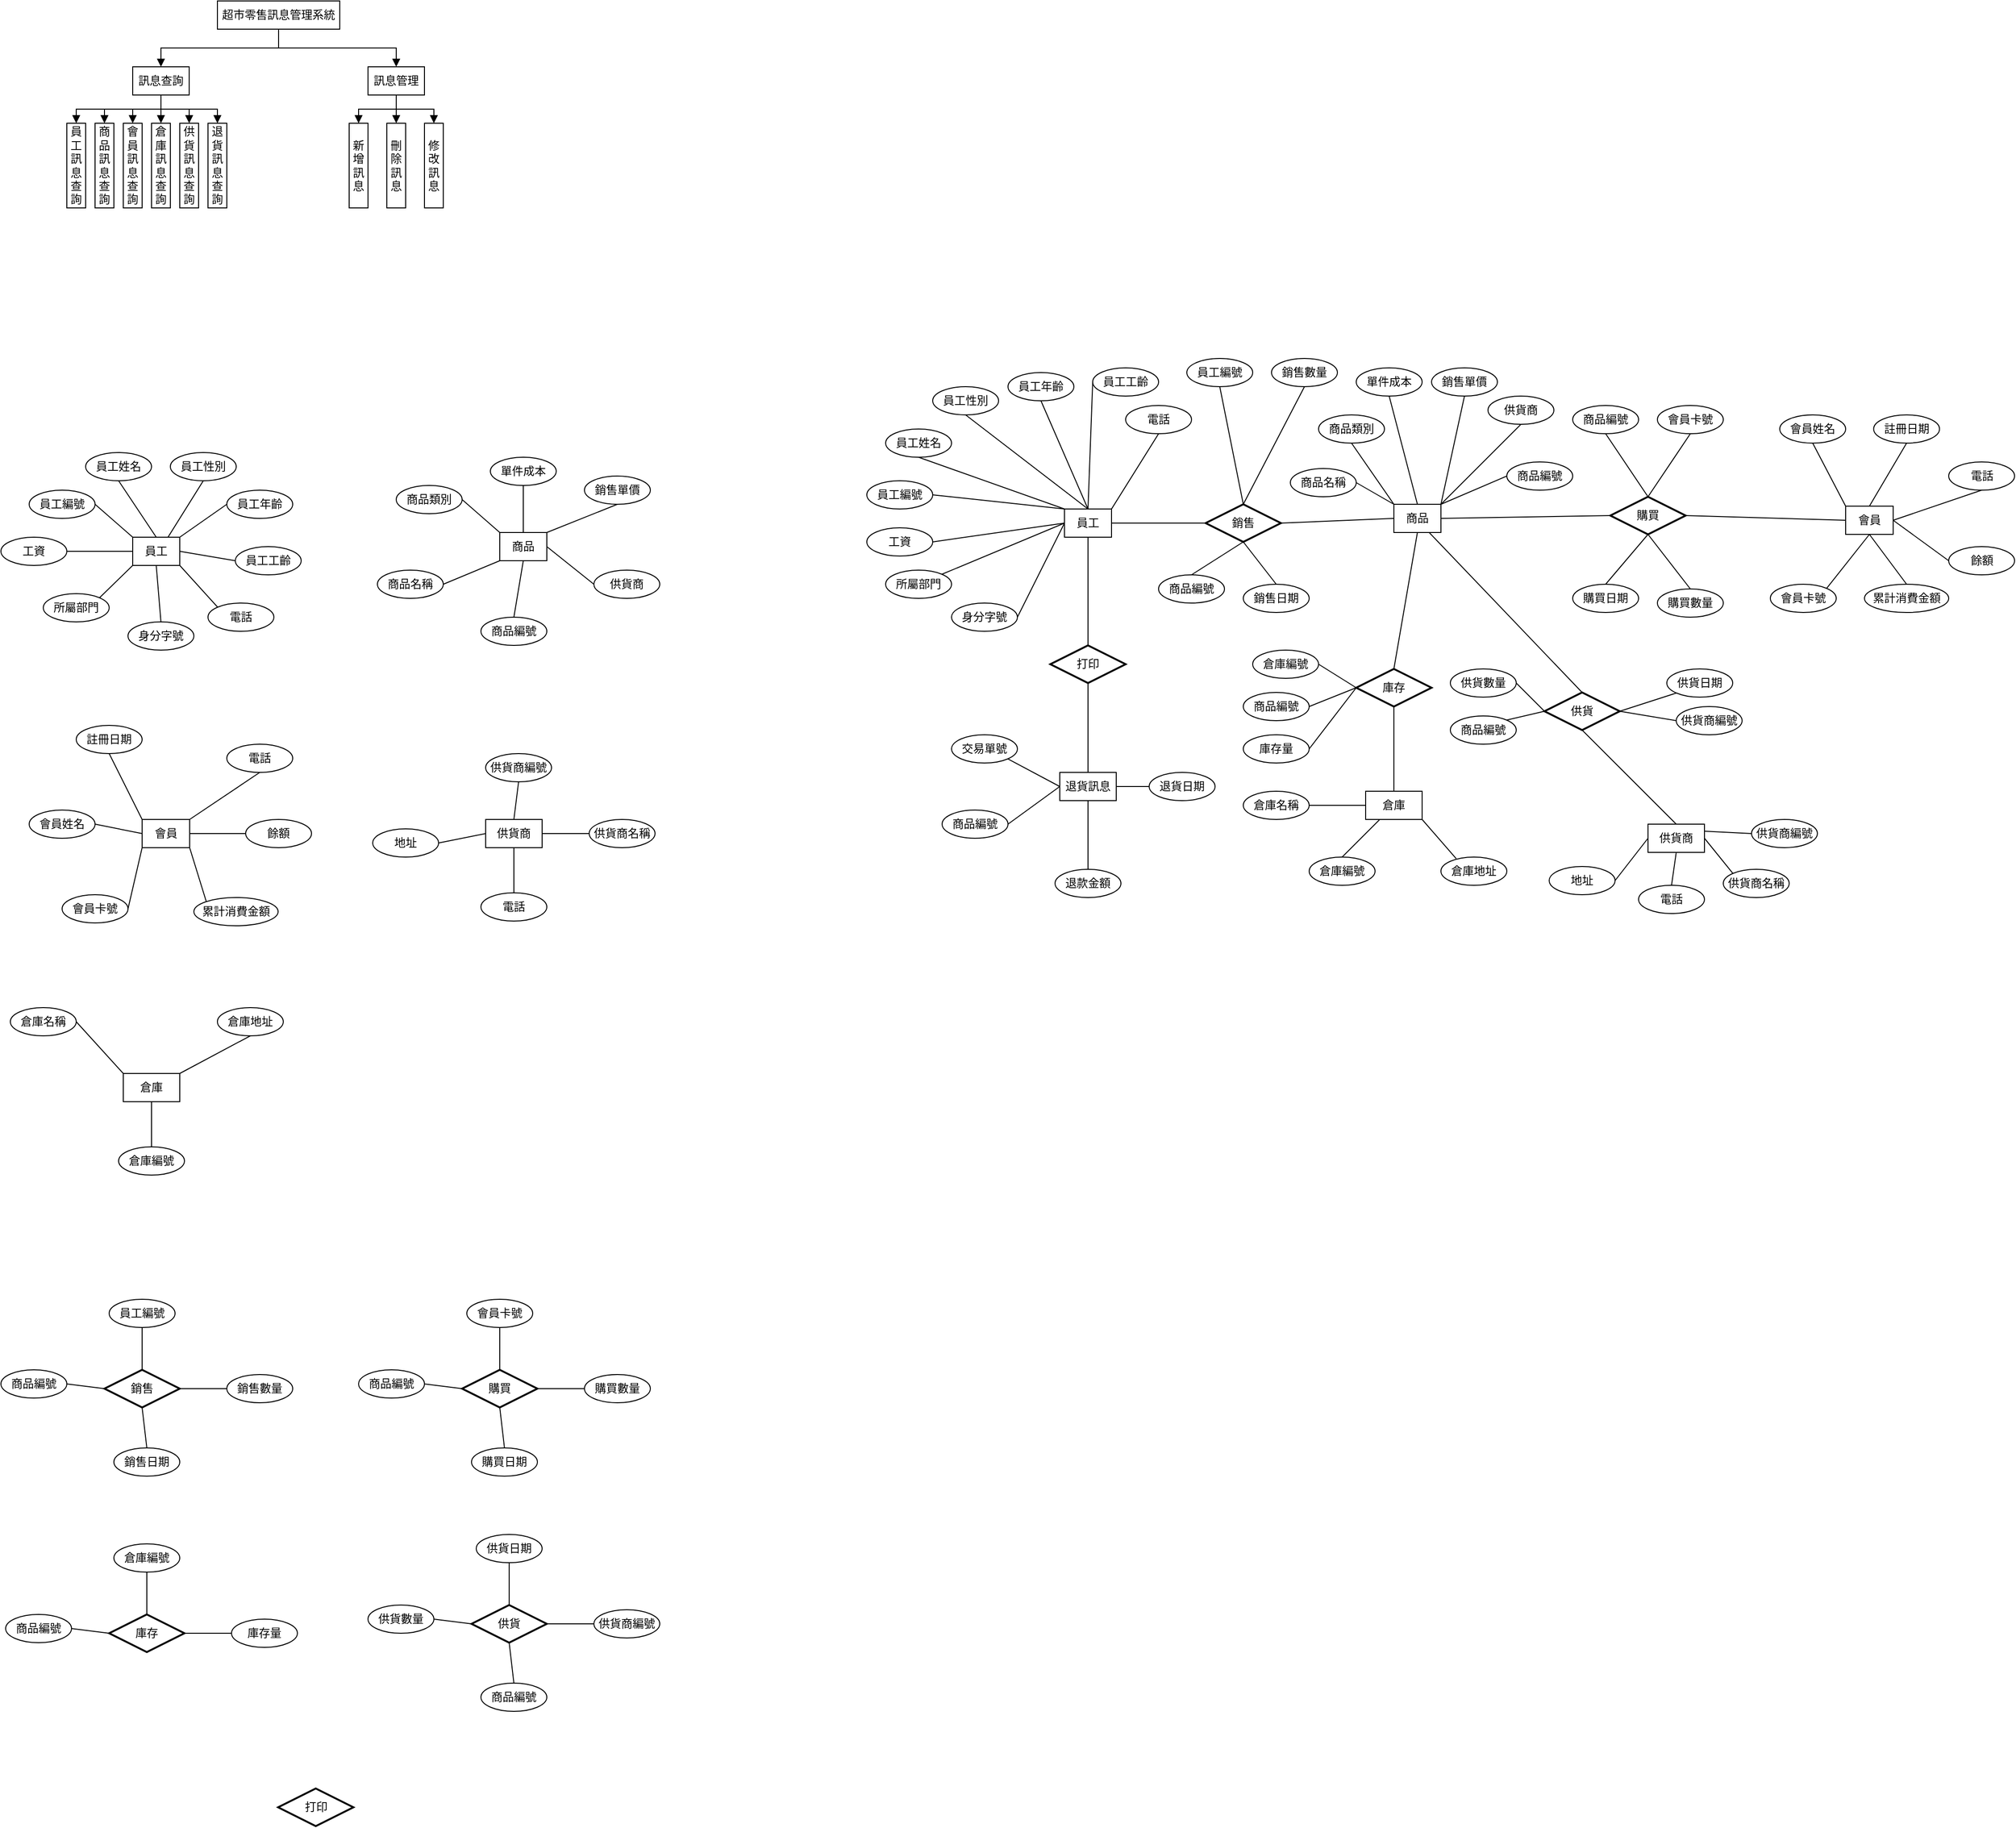 <mxfile version="22.1.11" type="github">
  <diagram id="C5RBs43oDa-KdzZeNtuy" name="Page-1">
    <mxGraphModel dx="1210" dy="626" grid="1" gridSize="10" guides="1" tooltips="1" connect="1" arrows="1" fold="1" page="1" pageScale="1" pageWidth="2339" pageHeight="3300" math="0" shadow="0">
      <root>
        <mxCell id="WIyWlLk6GJQsqaUBKTNV-0" />
        <mxCell id="WIyWlLk6GJQsqaUBKTNV-1" parent="WIyWlLk6GJQsqaUBKTNV-0" />
        <mxCell id="ANaxV4xXnxvf2CdGt_C1-0" value="超市零售訊息管理系統" style="rounded=0;whiteSpace=wrap;html=1;" parent="WIyWlLk6GJQsqaUBKTNV-1" vertex="1">
          <mxGeometry x="360" y="200" width="130" height="30" as="geometry" />
        </mxCell>
        <mxCell id="ANaxV4xXnxvf2CdGt_C1-1" value="訊息查詢" style="rounded=0;whiteSpace=wrap;html=1;" parent="WIyWlLk6GJQsqaUBKTNV-1" vertex="1">
          <mxGeometry x="270" y="270" width="60" height="30" as="geometry" />
        </mxCell>
        <mxCell id="ANaxV4xXnxvf2CdGt_C1-2" value="訊息管理" style="rounded=0;whiteSpace=wrap;html=1;" parent="WIyWlLk6GJQsqaUBKTNV-1" vertex="1">
          <mxGeometry x="520" y="270" width="60" height="30" as="geometry" />
        </mxCell>
        <mxCell id="ANaxV4xXnxvf2CdGt_C1-4" value="" style="endArrow=block;endFill=1;html=1;edgeStyle=orthogonalEdgeStyle;align=left;verticalAlign=top;rounded=0;exitX=0.5;exitY=1;exitDx=0;exitDy=0;entryX=0.5;entryY=0;entryDx=0;entryDy=0;" parent="WIyWlLk6GJQsqaUBKTNV-1" source="ANaxV4xXnxvf2CdGt_C1-0" target="ANaxV4xXnxvf2CdGt_C1-2" edge="1">
          <mxGeometry x="-1" relative="1" as="geometry">
            <mxPoint x="340" y="310" as="sourcePoint" />
            <mxPoint x="500" y="310" as="targetPoint" />
          </mxGeometry>
        </mxCell>
        <mxCell id="ANaxV4xXnxvf2CdGt_C1-6" value="" style="endArrow=block;endFill=1;html=1;edgeStyle=orthogonalEdgeStyle;align=left;verticalAlign=top;rounded=0;exitX=0.5;exitY=1;exitDx=0;exitDy=0;entryX=0.5;entryY=0;entryDx=0;entryDy=0;" parent="WIyWlLk6GJQsqaUBKTNV-1" source="ANaxV4xXnxvf2CdGt_C1-0" target="ANaxV4xXnxvf2CdGt_C1-1" edge="1">
          <mxGeometry x="-1" relative="1" as="geometry">
            <mxPoint x="340" y="310" as="sourcePoint" />
            <mxPoint x="500" y="310" as="targetPoint" />
          </mxGeometry>
        </mxCell>
        <mxCell id="ANaxV4xXnxvf2CdGt_C1-8" value="員工訊息查詢" style="rounded=0;whiteSpace=wrap;html=1;" parent="WIyWlLk6GJQsqaUBKTNV-1" vertex="1">
          <mxGeometry x="200" y="330" width="20" height="90" as="geometry" />
        </mxCell>
        <mxCell id="ANaxV4xXnxvf2CdGt_C1-9" value="商品訊息查詢" style="rounded=0;whiteSpace=wrap;html=1;" parent="WIyWlLk6GJQsqaUBKTNV-1" vertex="1">
          <mxGeometry x="230" y="330" width="20" height="90" as="geometry" />
        </mxCell>
        <mxCell id="ANaxV4xXnxvf2CdGt_C1-10" value="會員訊息查詢" style="rounded=0;whiteSpace=wrap;html=1;" parent="WIyWlLk6GJQsqaUBKTNV-1" vertex="1">
          <mxGeometry x="260" y="330" width="20" height="90" as="geometry" />
        </mxCell>
        <mxCell id="ANaxV4xXnxvf2CdGt_C1-11" value="倉庫&lt;br&gt;訊息查詢" style="rounded=0;whiteSpace=wrap;html=1;" parent="WIyWlLk6GJQsqaUBKTNV-1" vertex="1">
          <mxGeometry x="290" y="330" width="20" height="90" as="geometry" />
        </mxCell>
        <mxCell id="ANaxV4xXnxvf2CdGt_C1-12" value="供貨&lt;br&gt;訊息查詢" style="rounded=0;whiteSpace=wrap;html=1;" parent="WIyWlLk6GJQsqaUBKTNV-1" vertex="1">
          <mxGeometry x="320" y="330" width="20" height="90" as="geometry" />
        </mxCell>
        <mxCell id="ANaxV4xXnxvf2CdGt_C1-13" value="退貨&lt;br&gt;訊息查詢" style="rounded=0;whiteSpace=wrap;html=1;" parent="WIyWlLk6GJQsqaUBKTNV-1" vertex="1">
          <mxGeometry x="350" y="330" width="20" height="90" as="geometry" />
        </mxCell>
        <mxCell id="ANaxV4xXnxvf2CdGt_C1-14" value="" style="endArrow=block;endFill=1;html=1;edgeStyle=orthogonalEdgeStyle;align=left;verticalAlign=top;rounded=0;exitX=0.5;exitY=1;exitDx=0;exitDy=0;entryX=0.5;entryY=0;entryDx=0;entryDy=0;" parent="WIyWlLk6GJQsqaUBKTNV-1" source="ANaxV4xXnxvf2CdGt_C1-1" target="ANaxV4xXnxvf2CdGt_C1-8" edge="1">
          <mxGeometry x="-1" relative="1" as="geometry">
            <mxPoint x="340" y="310" as="sourcePoint" />
            <mxPoint x="500" y="310" as="targetPoint" />
          </mxGeometry>
        </mxCell>
        <mxCell id="ANaxV4xXnxvf2CdGt_C1-16" value="" style="endArrow=block;endFill=1;html=1;edgeStyle=orthogonalEdgeStyle;align=left;verticalAlign=top;rounded=0;exitX=0.5;exitY=1;exitDx=0;exitDy=0;entryX=0.5;entryY=0;entryDx=0;entryDy=0;" parent="WIyWlLk6GJQsqaUBKTNV-1" source="ANaxV4xXnxvf2CdGt_C1-1" target="ANaxV4xXnxvf2CdGt_C1-9" edge="1">
          <mxGeometry x="-1" relative="1" as="geometry">
            <mxPoint x="340" y="310" as="sourcePoint" />
            <mxPoint x="500" y="310" as="targetPoint" />
          </mxGeometry>
        </mxCell>
        <mxCell id="ANaxV4xXnxvf2CdGt_C1-18" value="" style="endArrow=block;endFill=1;html=1;edgeStyle=orthogonalEdgeStyle;align=left;verticalAlign=top;rounded=0;exitX=0.5;exitY=1;exitDx=0;exitDy=0;entryX=0.5;entryY=0;entryDx=0;entryDy=0;" parent="WIyWlLk6GJQsqaUBKTNV-1" source="ANaxV4xXnxvf2CdGt_C1-1" target="ANaxV4xXnxvf2CdGt_C1-10" edge="1">
          <mxGeometry x="-1" relative="1" as="geometry">
            <mxPoint x="340" y="310" as="sourcePoint" />
            <mxPoint x="500" y="310" as="targetPoint" />
            <mxPoint as="offset" />
          </mxGeometry>
        </mxCell>
        <mxCell id="ANaxV4xXnxvf2CdGt_C1-20" value="" style="endArrow=block;endFill=1;html=1;edgeStyle=orthogonalEdgeStyle;align=left;verticalAlign=top;rounded=0;exitX=0.5;exitY=1;exitDx=0;exitDy=0;entryX=0.5;entryY=0;entryDx=0;entryDy=0;" parent="WIyWlLk6GJQsqaUBKTNV-1" source="ANaxV4xXnxvf2CdGt_C1-1" target="ANaxV4xXnxvf2CdGt_C1-11" edge="1">
          <mxGeometry x="-1" relative="1" as="geometry">
            <mxPoint x="350" y="280" as="sourcePoint" />
            <mxPoint x="510" y="280" as="targetPoint" />
          </mxGeometry>
        </mxCell>
        <mxCell id="ANaxV4xXnxvf2CdGt_C1-22" value="" style="endArrow=block;endFill=1;html=1;edgeStyle=orthogonalEdgeStyle;align=left;verticalAlign=top;rounded=0;exitX=0.5;exitY=1;exitDx=0;exitDy=0;entryX=0.5;entryY=0;entryDx=0;entryDy=0;" parent="WIyWlLk6GJQsqaUBKTNV-1" source="ANaxV4xXnxvf2CdGt_C1-1" target="ANaxV4xXnxvf2CdGt_C1-12" edge="1">
          <mxGeometry x="-1" relative="1" as="geometry">
            <mxPoint x="330" y="350" as="sourcePoint" />
            <mxPoint x="490" y="350" as="targetPoint" />
          </mxGeometry>
        </mxCell>
        <mxCell id="ANaxV4xXnxvf2CdGt_C1-24" value="" style="endArrow=block;endFill=1;html=1;edgeStyle=orthogonalEdgeStyle;align=left;verticalAlign=top;rounded=0;exitX=0.5;exitY=1;exitDx=0;exitDy=0;entryX=0.5;entryY=0;entryDx=0;entryDy=0;" parent="WIyWlLk6GJQsqaUBKTNV-1" source="ANaxV4xXnxvf2CdGt_C1-1" target="ANaxV4xXnxvf2CdGt_C1-13" edge="1">
          <mxGeometry x="-1" relative="1" as="geometry">
            <mxPoint x="330" y="350" as="sourcePoint" />
            <mxPoint x="490" y="350" as="targetPoint" />
          </mxGeometry>
        </mxCell>
        <mxCell id="ANaxV4xXnxvf2CdGt_C1-26" value="刪除&lt;br&gt;訊息" style="rounded=0;whiteSpace=wrap;html=1;" parent="WIyWlLk6GJQsqaUBKTNV-1" vertex="1">
          <mxGeometry x="540" y="330" width="20" height="90" as="geometry" />
        </mxCell>
        <mxCell id="ANaxV4xXnxvf2CdGt_C1-27" value="新增&lt;br&gt;訊息" style="rounded=0;whiteSpace=wrap;html=1;" parent="WIyWlLk6GJQsqaUBKTNV-1" vertex="1">
          <mxGeometry x="500" y="330" width="20" height="90" as="geometry" />
        </mxCell>
        <mxCell id="ANaxV4xXnxvf2CdGt_C1-28" value="修改訊息" style="rounded=0;whiteSpace=wrap;html=1;" parent="WIyWlLk6GJQsqaUBKTNV-1" vertex="1">
          <mxGeometry x="580" y="330" width="20" height="90" as="geometry" />
        </mxCell>
        <mxCell id="ANaxV4xXnxvf2CdGt_C1-29" value="" style="endArrow=block;endFill=1;html=1;edgeStyle=orthogonalEdgeStyle;align=left;verticalAlign=top;rounded=0;exitX=0.5;exitY=1;exitDx=0;exitDy=0;entryX=0.5;entryY=0;entryDx=0;entryDy=0;" parent="WIyWlLk6GJQsqaUBKTNV-1" source="ANaxV4xXnxvf2CdGt_C1-2" target="ANaxV4xXnxvf2CdGt_C1-27" edge="1">
          <mxGeometry x="-1" relative="1" as="geometry">
            <mxPoint x="330" y="350" as="sourcePoint" />
            <mxPoint x="490" y="350" as="targetPoint" />
          </mxGeometry>
        </mxCell>
        <mxCell id="ANaxV4xXnxvf2CdGt_C1-31" value="" style="endArrow=block;endFill=1;html=1;edgeStyle=orthogonalEdgeStyle;align=left;verticalAlign=top;rounded=0;exitX=0.5;exitY=1;exitDx=0;exitDy=0;entryX=0.5;entryY=0;entryDx=0;entryDy=0;" parent="WIyWlLk6GJQsqaUBKTNV-1" source="ANaxV4xXnxvf2CdGt_C1-2" target="ANaxV4xXnxvf2CdGt_C1-26" edge="1">
          <mxGeometry x="-1" relative="1" as="geometry">
            <mxPoint x="330" y="350" as="sourcePoint" />
            <mxPoint x="490" y="350" as="targetPoint" />
          </mxGeometry>
        </mxCell>
        <mxCell id="ANaxV4xXnxvf2CdGt_C1-33" value="" style="endArrow=block;endFill=1;html=1;edgeStyle=orthogonalEdgeStyle;align=left;verticalAlign=top;rounded=0;exitX=0.5;exitY=1;exitDx=0;exitDy=0;entryX=0.5;entryY=0;entryDx=0;entryDy=0;" parent="WIyWlLk6GJQsqaUBKTNV-1" source="ANaxV4xXnxvf2CdGt_C1-2" target="ANaxV4xXnxvf2CdGt_C1-28" edge="1">
          <mxGeometry x="-1" relative="1" as="geometry">
            <mxPoint x="330" y="350" as="sourcePoint" />
            <mxPoint x="490" y="350" as="targetPoint" />
          </mxGeometry>
        </mxCell>
        <mxCell id="ANaxV4xXnxvf2CdGt_C1-35" value="員工" style="html=1;whiteSpace=wrap;" parent="WIyWlLk6GJQsqaUBKTNV-1" vertex="1">
          <mxGeometry x="270" y="770" width="50" height="30" as="geometry" />
        </mxCell>
        <mxCell id="ANaxV4xXnxvf2CdGt_C1-36" value="員工編號" style="ellipse;whiteSpace=wrap;html=1;" parent="WIyWlLk6GJQsqaUBKTNV-1" vertex="1">
          <mxGeometry x="160" y="720" width="70" height="30" as="geometry" />
        </mxCell>
        <mxCell id="ANaxV4xXnxvf2CdGt_C1-37" value="員工姓名" style="ellipse;whiteSpace=wrap;html=1;" parent="WIyWlLk6GJQsqaUBKTNV-1" vertex="1">
          <mxGeometry x="220" y="680" width="70" height="30" as="geometry" />
        </mxCell>
        <mxCell id="ANaxV4xXnxvf2CdGt_C1-38" value="員工性別" style="ellipse;whiteSpace=wrap;html=1;" parent="WIyWlLk6GJQsqaUBKTNV-1" vertex="1">
          <mxGeometry x="310" y="680" width="70" height="30" as="geometry" />
        </mxCell>
        <mxCell id="ANaxV4xXnxvf2CdGt_C1-39" value="員工年齡" style="ellipse;whiteSpace=wrap;html=1;" parent="WIyWlLk6GJQsqaUBKTNV-1" vertex="1">
          <mxGeometry x="370" y="720" width="70" height="30" as="geometry" />
        </mxCell>
        <mxCell id="ANaxV4xXnxvf2CdGt_C1-40" value="員工工齡" style="ellipse;whiteSpace=wrap;html=1;" parent="WIyWlLk6GJQsqaUBKTNV-1" vertex="1">
          <mxGeometry x="379" y="780" width="70" height="30" as="geometry" />
        </mxCell>
        <mxCell id="ANaxV4xXnxvf2CdGt_C1-41" value="電話" style="ellipse;whiteSpace=wrap;html=1;" parent="WIyWlLk6GJQsqaUBKTNV-1" vertex="1">
          <mxGeometry x="350" y="840" width="70" height="30" as="geometry" />
        </mxCell>
        <mxCell id="ANaxV4xXnxvf2CdGt_C1-42" value="身分字號" style="ellipse;whiteSpace=wrap;html=1;" parent="WIyWlLk6GJQsqaUBKTNV-1" vertex="1">
          <mxGeometry x="265" y="860" width="70" height="30" as="geometry" />
        </mxCell>
        <mxCell id="ANaxV4xXnxvf2CdGt_C1-43" value="所屬部門" style="ellipse;whiteSpace=wrap;html=1;" parent="WIyWlLk6GJQsqaUBKTNV-1" vertex="1">
          <mxGeometry x="175" y="830" width="70" height="30" as="geometry" />
        </mxCell>
        <mxCell id="ANaxV4xXnxvf2CdGt_C1-44" value="工資" style="ellipse;whiteSpace=wrap;html=1;" parent="WIyWlLk6GJQsqaUBKTNV-1" vertex="1">
          <mxGeometry x="130" y="770" width="70" height="30" as="geometry" />
        </mxCell>
        <mxCell id="ANaxV4xXnxvf2CdGt_C1-45" value="" style="endArrow=none;html=1;rounded=0;exitX=0.5;exitY=0;exitDx=0;exitDy=0;entryX=0.5;entryY=1;entryDx=0;entryDy=0;" parent="WIyWlLk6GJQsqaUBKTNV-1" source="ANaxV4xXnxvf2CdGt_C1-35" target="ANaxV4xXnxvf2CdGt_C1-37" edge="1">
          <mxGeometry relative="1" as="geometry">
            <mxPoint x="210" y="720" as="sourcePoint" />
            <mxPoint x="370" y="720" as="targetPoint" />
          </mxGeometry>
        </mxCell>
        <mxCell id="ANaxV4xXnxvf2CdGt_C1-48" value="" style="endArrow=none;html=1;rounded=0;exitX=0.75;exitY=0;exitDx=0;exitDy=0;entryX=0.5;entryY=1;entryDx=0;entryDy=0;" parent="WIyWlLk6GJQsqaUBKTNV-1" source="ANaxV4xXnxvf2CdGt_C1-35" target="ANaxV4xXnxvf2CdGt_C1-38" edge="1">
          <mxGeometry relative="1" as="geometry">
            <mxPoint x="210" y="720" as="sourcePoint" />
            <mxPoint x="370" y="720" as="targetPoint" />
          </mxGeometry>
        </mxCell>
        <mxCell id="ANaxV4xXnxvf2CdGt_C1-51" value="" style="endArrow=none;html=1;rounded=0;exitX=1;exitY=0;exitDx=0;exitDy=0;entryX=0;entryY=0.5;entryDx=0;entryDy=0;" parent="WIyWlLk6GJQsqaUBKTNV-1" source="ANaxV4xXnxvf2CdGt_C1-35" target="ANaxV4xXnxvf2CdGt_C1-39" edge="1">
          <mxGeometry relative="1" as="geometry">
            <mxPoint x="210" y="720" as="sourcePoint" />
            <mxPoint x="340" y="750" as="targetPoint" />
          </mxGeometry>
        </mxCell>
        <mxCell id="ANaxV4xXnxvf2CdGt_C1-54" value="" style="endArrow=none;html=1;rounded=0;exitX=1;exitY=0.5;exitDx=0;exitDy=0;entryX=0;entryY=0.5;entryDx=0;entryDy=0;" parent="WIyWlLk6GJQsqaUBKTNV-1" source="ANaxV4xXnxvf2CdGt_C1-35" target="ANaxV4xXnxvf2CdGt_C1-40" edge="1">
          <mxGeometry relative="1" as="geometry">
            <mxPoint x="210" y="720" as="sourcePoint" />
            <mxPoint x="370" y="720" as="targetPoint" />
          </mxGeometry>
        </mxCell>
        <mxCell id="ANaxV4xXnxvf2CdGt_C1-57" value="" style="endArrow=none;html=1;rounded=0;exitX=1;exitY=1;exitDx=0;exitDy=0;entryX=0;entryY=0;entryDx=0;entryDy=0;" parent="WIyWlLk6GJQsqaUBKTNV-1" source="ANaxV4xXnxvf2CdGt_C1-35" target="ANaxV4xXnxvf2CdGt_C1-41" edge="1">
          <mxGeometry relative="1" as="geometry">
            <mxPoint x="210" y="720" as="sourcePoint" />
            <mxPoint x="370" y="720" as="targetPoint" />
          </mxGeometry>
        </mxCell>
        <mxCell id="ANaxV4xXnxvf2CdGt_C1-60" value="" style="endArrow=none;html=1;rounded=0;exitX=0.5;exitY=1;exitDx=0;exitDy=0;entryX=0.5;entryY=0;entryDx=0;entryDy=0;" parent="WIyWlLk6GJQsqaUBKTNV-1" source="ANaxV4xXnxvf2CdGt_C1-35" target="ANaxV4xXnxvf2CdGt_C1-42" edge="1">
          <mxGeometry relative="1" as="geometry">
            <mxPoint x="210" y="720" as="sourcePoint" />
            <mxPoint x="370" y="720" as="targetPoint" />
          </mxGeometry>
        </mxCell>
        <mxCell id="ANaxV4xXnxvf2CdGt_C1-63" value="" style="endArrow=none;html=1;rounded=0;exitX=0;exitY=1;exitDx=0;exitDy=0;entryX=1;entryY=0;entryDx=0;entryDy=0;" parent="WIyWlLk6GJQsqaUBKTNV-1" source="ANaxV4xXnxvf2CdGt_C1-35" target="ANaxV4xXnxvf2CdGt_C1-43" edge="1">
          <mxGeometry relative="1" as="geometry">
            <mxPoint x="305" y="810" as="sourcePoint" />
            <mxPoint x="310" y="870" as="targetPoint" />
          </mxGeometry>
        </mxCell>
        <mxCell id="ANaxV4xXnxvf2CdGt_C1-64" value="" style="endArrow=none;html=1;rounded=0;exitX=0;exitY=0.5;exitDx=0;exitDy=0;entryX=1;entryY=0.5;entryDx=0;entryDy=0;" parent="WIyWlLk6GJQsqaUBKTNV-1" source="ANaxV4xXnxvf2CdGt_C1-35" target="ANaxV4xXnxvf2CdGt_C1-44" edge="1">
          <mxGeometry relative="1" as="geometry">
            <mxPoint x="280" y="810" as="sourcePoint" />
            <mxPoint x="245" y="844" as="targetPoint" />
          </mxGeometry>
        </mxCell>
        <mxCell id="ANaxV4xXnxvf2CdGt_C1-65" value="" style="endArrow=none;html=1;rounded=0;exitX=0;exitY=0;exitDx=0;exitDy=0;entryX=1;entryY=0.5;entryDx=0;entryDy=0;" parent="WIyWlLk6GJQsqaUBKTNV-1" source="ANaxV4xXnxvf2CdGt_C1-35" target="ANaxV4xXnxvf2CdGt_C1-36" edge="1">
          <mxGeometry relative="1" as="geometry">
            <mxPoint x="280" y="795" as="sourcePoint" />
            <mxPoint x="210" y="795" as="targetPoint" />
          </mxGeometry>
        </mxCell>
        <mxCell id="ANaxV4xXnxvf2CdGt_C1-66" value="商品" style="html=1;whiteSpace=wrap;" parent="WIyWlLk6GJQsqaUBKTNV-1" vertex="1">
          <mxGeometry x="660" y="765" width="50" height="30" as="geometry" />
        </mxCell>
        <mxCell id="ANaxV4xXnxvf2CdGt_C1-67" value="商品類別" style="ellipse;whiteSpace=wrap;html=1;" parent="WIyWlLk6GJQsqaUBKTNV-1" vertex="1">
          <mxGeometry x="550" y="715" width="70" height="30" as="geometry" />
        </mxCell>
        <mxCell id="ANaxV4xXnxvf2CdGt_C1-68" value="單件成本" style="ellipse;whiteSpace=wrap;html=1;" parent="WIyWlLk6GJQsqaUBKTNV-1" vertex="1">
          <mxGeometry x="650" y="685" width="70" height="30" as="geometry" />
        </mxCell>
        <mxCell id="ANaxV4xXnxvf2CdGt_C1-69" value="銷售單價" style="ellipse;whiteSpace=wrap;html=1;" parent="WIyWlLk6GJQsqaUBKTNV-1" vertex="1">
          <mxGeometry x="750" y="705" width="70" height="30" as="geometry" />
        </mxCell>
        <mxCell id="ANaxV4xXnxvf2CdGt_C1-70" value="供貨商" style="ellipse;whiteSpace=wrap;html=1;" parent="WIyWlLk6GJQsqaUBKTNV-1" vertex="1">
          <mxGeometry x="760" y="805" width="70" height="30" as="geometry" />
        </mxCell>
        <mxCell id="ANaxV4xXnxvf2CdGt_C1-74" value="商品編號" style="ellipse;whiteSpace=wrap;html=1;" parent="WIyWlLk6GJQsqaUBKTNV-1" vertex="1">
          <mxGeometry x="640" y="855" width="70" height="30" as="geometry" />
        </mxCell>
        <mxCell id="ANaxV4xXnxvf2CdGt_C1-75" value="商品名稱" style="ellipse;whiteSpace=wrap;html=1;" parent="WIyWlLk6GJQsqaUBKTNV-1" vertex="1">
          <mxGeometry x="530" y="805" width="70" height="30" as="geometry" />
        </mxCell>
        <mxCell id="ANaxV4xXnxvf2CdGt_C1-76" value="" style="endArrow=none;html=1;rounded=0;exitX=0.5;exitY=0;exitDx=0;exitDy=0;entryX=0.5;entryY=1;entryDx=0;entryDy=0;" parent="WIyWlLk6GJQsqaUBKTNV-1" source="ANaxV4xXnxvf2CdGt_C1-66" target="ANaxV4xXnxvf2CdGt_C1-68" edge="1">
          <mxGeometry relative="1" as="geometry">
            <mxPoint x="600" y="715" as="sourcePoint" />
            <mxPoint x="760" y="715" as="targetPoint" />
          </mxGeometry>
        </mxCell>
        <mxCell id="ANaxV4xXnxvf2CdGt_C1-77" value="" style="endArrow=none;html=1;rounded=0;exitX=1;exitY=0;exitDx=0;exitDy=0;entryX=0.5;entryY=1;entryDx=0;entryDy=0;" parent="WIyWlLk6GJQsqaUBKTNV-1" source="ANaxV4xXnxvf2CdGt_C1-66" target="ANaxV4xXnxvf2CdGt_C1-69" edge="1">
          <mxGeometry relative="1" as="geometry">
            <mxPoint x="600" y="715" as="sourcePoint" />
            <mxPoint x="760" y="715" as="targetPoint" />
          </mxGeometry>
        </mxCell>
        <mxCell id="ANaxV4xXnxvf2CdGt_C1-78" value="" style="endArrow=none;html=1;rounded=0;exitX=1;exitY=0.5;exitDx=0;exitDy=0;entryX=0;entryY=0.5;entryDx=0;entryDy=0;" parent="WIyWlLk6GJQsqaUBKTNV-1" source="ANaxV4xXnxvf2CdGt_C1-66" target="ANaxV4xXnxvf2CdGt_C1-70" edge="1">
          <mxGeometry relative="1" as="geometry">
            <mxPoint x="600" y="715" as="sourcePoint" />
            <mxPoint x="730" y="745" as="targetPoint" />
          </mxGeometry>
        </mxCell>
        <mxCell id="ANaxV4xXnxvf2CdGt_C1-82" value="" style="endArrow=none;html=1;rounded=0;exitX=0.5;exitY=1;exitDx=0;exitDy=0;entryX=0.5;entryY=0;entryDx=0;entryDy=0;" parent="WIyWlLk6GJQsqaUBKTNV-1" source="ANaxV4xXnxvf2CdGt_C1-66" target="ANaxV4xXnxvf2CdGt_C1-74" edge="1">
          <mxGeometry relative="1" as="geometry">
            <mxPoint x="695" y="805" as="sourcePoint" />
            <mxPoint x="700" y="865" as="targetPoint" />
          </mxGeometry>
        </mxCell>
        <mxCell id="ANaxV4xXnxvf2CdGt_C1-83" value="" style="endArrow=none;html=1;rounded=0;exitX=0;exitY=1;exitDx=0;exitDy=0;entryX=1;entryY=0.5;entryDx=0;entryDy=0;" parent="WIyWlLk6GJQsqaUBKTNV-1" source="ANaxV4xXnxvf2CdGt_C1-66" target="ANaxV4xXnxvf2CdGt_C1-75" edge="1">
          <mxGeometry relative="1" as="geometry">
            <mxPoint x="670" y="805" as="sourcePoint" />
            <mxPoint x="635" y="839" as="targetPoint" />
          </mxGeometry>
        </mxCell>
        <mxCell id="ANaxV4xXnxvf2CdGt_C1-84" value="" style="endArrow=none;html=1;rounded=0;exitX=0;exitY=0;exitDx=0;exitDy=0;entryX=1;entryY=0.5;entryDx=0;entryDy=0;" parent="WIyWlLk6GJQsqaUBKTNV-1" source="ANaxV4xXnxvf2CdGt_C1-66" target="ANaxV4xXnxvf2CdGt_C1-67" edge="1">
          <mxGeometry relative="1" as="geometry">
            <mxPoint x="670" y="790" as="sourcePoint" />
            <mxPoint x="600" y="790" as="targetPoint" />
          </mxGeometry>
        </mxCell>
        <mxCell id="ANaxV4xXnxvf2CdGt_C1-3" value="退貨訊息" style="html=1;whiteSpace=wrap;" vertex="1" parent="WIyWlLk6GJQsqaUBKTNV-1">
          <mxGeometry x="1255" y="1020" width="60" height="30" as="geometry" />
        </mxCell>
        <mxCell id="ANaxV4xXnxvf2CdGt_C1-5" value="交易單號" style="ellipse;whiteSpace=wrap;html=1;" vertex="1" parent="WIyWlLk6GJQsqaUBKTNV-1">
          <mxGeometry x="1140" y="980" width="70" height="30" as="geometry" />
        </mxCell>
        <mxCell id="ANaxV4xXnxvf2CdGt_C1-17" value="退貨日期" style="ellipse;whiteSpace=wrap;html=1;" vertex="1" parent="WIyWlLk6GJQsqaUBKTNV-1">
          <mxGeometry x="1350" y="1020" width="70" height="30" as="geometry" />
        </mxCell>
        <mxCell id="ANaxV4xXnxvf2CdGt_C1-19" value="退款金額" style="ellipse;whiteSpace=wrap;html=1;" vertex="1" parent="WIyWlLk6GJQsqaUBKTNV-1">
          <mxGeometry x="1250" y="1123" width="70" height="30" as="geometry" />
        </mxCell>
        <mxCell id="ANaxV4xXnxvf2CdGt_C1-21" value="商品編號" style="ellipse;whiteSpace=wrap;html=1;" vertex="1" parent="WIyWlLk6GJQsqaUBKTNV-1">
          <mxGeometry x="1130" y="1060" width="70" height="30" as="geometry" />
        </mxCell>
        <mxCell id="ANaxV4xXnxvf2CdGt_C1-30" value="" style="endArrow=none;html=1;rounded=0;exitX=1;exitY=0.5;exitDx=0;exitDy=0;entryX=0;entryY=0.5;entryDx=0;entryDy=0;" edge="1" parent="WIyWlLk6GJQsqaUBKTNV-1" source="ANaxV4xXnxvf2CdGt_C1-3" target="ANaxV4xXnxvf2CdGt_C1-17">
          <mxGeometry relative="1" as="geometry">
            <mxPoint x="1200" y="995" as="sourcePoint" />
            <mxPoint x="1330" y="1025" as="targetPoint" />
          </mxGeometry>
        </mxCell>
        <mxCell id="ANaxV4xXnxvf2CdGt_C1-32" value="" style="endArrow=none;html=1;rounded=0;exitX=0.5;exitY=1;exitDx=0;exitDy=0;entryX=0.5;entryY=0;entryDx=0;entryDy=0;" edge="1" parent="WIyWlLk6GJQsqaUBKTNV-1" source="ANaxV4xXnxvf2CdGt_C1-3" target="ANaxV4xXnxvf2CdGt_C1-19">
          <mxGeometry relative="1" as="geometry">
            <mxPoint x="1295" y="1085" as="sourcePoint" />
            <mxPoint x="1300" y="1145" as="targetPoint" />
          </mxGeometry>
        </mxCell>
        <mxCell id="ANaxV4xXnxvf2CdGt_C1-34" value="" style="endArrow=none;html=1;rounded=0;exitX=0;exitY=0.5;exitDx=0;exitDy=0;entryX=1;entryY=0.5;entryDx=0;entryDy=0;" edge="1" parent="WIyWlLk6GJQsqaUBKTNV-1" source="ANaxV4xXnxvf2CdGt_C1-3" target="ANaxV4xXnxvf2CdGt_C1-21">
          <mxGeometry relative="1" as="geometry">
            <mxPoint x="1270" y="1085" as="sourcePoint" />
            <mxPoint x="1235" y="1119" as="targetPoint" />
          </mxGeometry>
        </mxCell>
        <mxCell id="ANaxV4xXnxvf2CdGt_C1-46" value="" style="endArrow=none;html=1;rounded=0;exitX=0;exitY=0.5;exitDx=0;exitDy=0;entryX=1;entryY=1;entryDx=0;entryDy=0;" edge="1" parent="WIyWlLk6GJQsqaUBKTNV-1" source="ANaxV4xXnxvf2CdGt_C1-3" target="ANaxV4xXnxvf2CdGt_C1-5">
          <mxGeometry relative="1" as="geometry">
            <mxPoint x="1270" y="1070" as="sourcePoint" />
            <mxPoint x="1200" y="1070" as="targetPoint" />
          </mxGeometry>
        </mxCell>
        <mxCell id="ANaxV4xXnxvf2CdGt_C1-47" value="會員" style="html=1;whiteSpace=wrap;" vertex="1" parent="WIyWlLk6GJQsqaUBKTNV-1">
          <mxGeometry x="280" y="1070" width="50.5" height="30" as="geometry" />
        </mxCell>
        <mxCell id="ANaxV4xXnxvf2CdGt_C1-49" value="會員卡號" style="ellipse;whiteSpace=wrap;html=1;" vertex="1" parent="WIyWlLk6GJQsqaUBKTNV-1">
          <mxGeometry x="195" y="1150" width="70" height="30" as="geometry" />
        </mxCell>
        <mxCell id="ANaxV4xXnxvf2CdGt_C1-50" value="會員姓名" style="ellipse;whiteSpace=wrap;html=1;" vertex="1" parent="WIyWlLk6GJQsqaUBKTNV-1">
          <mxGeometry x="160" y="1060" width="70" height="30" as="geometry" />
        </mxCell>
        <mxCell id="ANaxV4xXnxvf2CdGt_C1-52" value="註冊日期" style="ellipse;whiteSpace=wrap;html=1;" vertex="1" parent="WIyWlLk6GJQsqaUBKTNV-1">
          <mxGeometry x="210" y="970" width="70" height="30" as="geometry" />
        </mxCell>
        <mxCell id="ANaxV4xXnxvf2CdGt_C1-53" value="電話" style="ellipse;whiteSpace=wrap;html=1;" vertex="1" parent="WIyWlLk6GJQsqaUBKTNV-1">
          <mxGeometry x="370" y="990" width="70" height="30" as="geometry" />
        </mxCell>
        <mxCell id="ANaxV4xXnxvf2CdGt_C1-55" value="餘額" style="ellipse;whiteSpace=wrap;html=1;" vertex="1" parent="WIyWlLk6GJQsqaUBKTNV-1">
          <mxGeometry x="390" y="1070" width="70" height="30" as="geometry" />
        </mxCell>
        <mxCell id="ANaxV4xXnxvf2CdGt_C1-56" value="累計消費金額" style="ellipse;whiteSpace=wrap;html=1;" vertex="1" parent="WIyWlLk6GJQsqaUBKTNV-1">
          <mxGeometry x="335" y="1153" width="89.5" height="30" as="geometry" />
        </mxCell>
        <mxCell id="ANaxV4xXnxvf2CdGt_C1-62" value="" style="endArrow=none;html=1;rounded=0;exitX=0;exitY=0.5;exitDx=0;exitDy=0;entryX=1;entryY=0.5;entryDx=0;entryDy=0;" edge="1" parent="WIyWlLk6GJQsqaUBKTNV-1" source="ANaxV4xXnxvf2CdGt_C1-47" target="ANaxV4xXnxvf2CdGt_C1-50">
          <mxGeometry relative="1" as="geometry">
            <mxPoint x="220.5" y="1020" as="sourcePoint" />
            <mxPoint x="380.5" y="1020" as="targetPoint" />
          </mxGeometry>
        </mxCell>
        <mxCell id="ANaxV4xXnxvf2CdGt_C1-71" value="" style="endArrow=none;html=1;rounded=0;exitX=0;exitY=0;exitDx=0;exitDy=0;entryX=0.5;entryY=1;entryDx=0;entryDy=0;" edge="1" parent="WIyWlLk6GJQsqaUBKTNV-1" source="ANaxV4xXnxvf2CdGt_C1-47" target="ANaxV4xXnxvf2CdGt_C1-52">
          <mxGeometry relative="1" as="geometry">
            <mxPoint x="220.5" y="1020" as="sourcePoint" />
            <mxPoint x="380.5" y="1020" as="targetPoint" />
          </mxGeometry>
        </mxCell>
        <mxCell id="ANaxV4xXnxvf2CdGt_C1-72" value="" style="endArrow=none;html=1;rounded=0;exitX=1;exitY=0;exitDx=0;exitDy=0;entryX=0.5;entryY=1;entryDx=0;entryDy=0;" edge="1" parent="WIyWlLk6GJQsqaUBKTNV-1" source="ANaxV4xXnxvf2CdGt_C1-47" target="ANaxV4xXnxvf2CdGt_C1-53">
          <mxGeometry relative="1" as="geometry">
            <mxPoint x="220.5" y="1020" as="sourcePoint" />
            <mxPoint x="350.5" y="1050" as="targetPoint" />
          </mxGeometry>
        </mxCell>
        <mxCell id="ANaxV4xXnxvf2CdGt_C1-73" value="" style="endArrow=none;html=1;rounded=0;exitX=1;exitY=0.5;exitDx=0;exitDy=0;entryX=0;entryY=0.5;entryDx=0;entryDy=0;" edge="1" parent="WIyWlLk6GJQsqaUBKTNV-1" source="ANaxV4xXnxvf2CdGt_C1-47" target="ANaxV4xXnxvf2CdGt_C1-55">
          <mxGeometry relative="1" as="geometry">
            <mxPoint x="220.5" y="1020" as="sourcePoint" />
            <mxPoint x="380.5" y="1020" as="targetPoint" />
          </mxGeometry>
        </mxCell>
        <mxCell id="ANaxV4xXnxvf2CdGt_C1-79" value="" style="endArrow=none;html=1;rounded=0;exitX=1;exitY=1;exitDx=0;exitDy=0;entryX=0;entryY=0;entryDx=0;entryDy=0;" edge="1" parent="WIyWlLk6GJQsqaUBKTNV-1" source="ANaxV4xXnxvf2CdGt_C1-47" target="ANaxV4xXnxvf2CdGt_C1-56">
          <mxGeometry relative="1" as="geometry">
            <mxPoint x="220.5" y="1020" as="sourcePoint" />
            <mxPoint x="380.5" y="1020" as="targetPoint" />
          </mxGeometry>
        </mxCell>
        <mxCell id="ANaxV4xXnxvf2CdGt_C1-86" value="" style="endArrow=none;html=1;rounded=0;exitX=0;exitY=1;exitDx=0;exitDy=0;entryX=1;entryY=0.5;entryDx=0;entryDy=0;" edge="1" parent="WIyWlLk6GJQsqaUBKTNV-1" source="ANaxV4xXnxvf2CdGt_C1-47" target="ANaxV4xXnxvf2CdGt_C1-49">
          <mxGeometry relative="1" as="geometry">
            <mxPoint x="290.5" y="1095" as="sourcePoint" />
            <mxPoint x="220.5" y="1095" as="targetPoint" />
          </mxGeometry>
        </mxCell>
        <mxCell id="ANaxV4xXnxvf2CdGt_C1-87" value="倉庫" style="html=1;whiteSpace=wrap;" vertex="1" parent="WIyWlLk6GJQsqaUBKTNV-1">
          <mxGeometry x="260" y="1340" width="60" height="30" as="geometry" />
        </mxCell>
        <mxCell id="ANaxV4xXnxvf2CdGt_C1-88" value="倉庫地址" style="ellipse;whiteSpace=wrap;html=1;" vertex="1" parent="WIyWlLk6GJQsqaUBKTNV-1">
          <mxGeometry x="360" y="1270" width="70" height="30" as="geometry" />
        </mxCell>
        <mxCell id="ANaxV4xXnxvf2CdGt_C1-90" value="倉庫編號" style="ellipse;whiteSpace=wrap;html=1;" vertex="1" parent="WIyWlLk6GJQsqaUBKTNV-1">
          <mxGeometry x="255" y="1418" width="70" height="30" as="geometry" />
        </mxCell>
        <mxCell id="ANaxV4xXnxvf2CdGt_C1-91" value="倉庫名稱" style="ellipse;whiteSpace=wrap;html=1;" vertex="1" parent="WIyWlLk6GJQsqaUBKTNV-1">
          <mxGeometry x="140" y="1270" width="70" height="30" as="geometry" />
        </mxCell>
        <mxCell id="ANaxV4xXnxvf2CdGt_C1-93" value="" style="endArrow=none;html=1;rounded=0;exitX=0.5;exitY=1;exitDx=0;exitDy=0;entryX=0.5;entryY=0;entryDx=0;entryDy=0;" edge="1" parent="WIyWlLk6GJQsqaUBKTNV-1" source="ANaxV4xXnxvf2CdGt_C1-87" target="ANaxV4xXnxvf2CdGt_C1-90">
          <mxGeometry relative="1" as="geometry">
            <mxPoint x="305" y="1380" as="sourcePoint" />
            <mxPoint x="310" y="1440" as="targetPoint" />
          </mxGeometry>
        </mxCell>
        <mxCell id="ANaxV4xXnxvf2CdGt_C1-94" value="" style="endArrow=none;html=1;rounded=0;exitX=0;exitY=0;exitDx=0;exitDy=0;entryX=1;entryY=0.5;entryDx=0;entryDy=0;" edge="1" parent="WIyWlLk6GJQsqaUBKTNV-1" source="ANaxV4xXnxvf2CdGt_C1-87" target="ANaxV4xXnxvf2CdGt_C1-91">
          <mxGeometry relative="1" as="geometry">
            <mxPoint x="280" y="1380" as="sourcePoint" />
            <mxPoint x="245" y="1414" as="targetPoint" />
          </mxGeometry>
        </mxCell>
        <mxCell id="ANaxV4xXnxvf2CdGt_C1-95" value="" style="endArrow=none;html=1;rounded=0;exitX=1;exitY=0;exitDx=0;exitDy=0;entryX=0.5;entryY=1;entryDx=0;entryDy=0;" edge="1" parent="WIyWlLk6GJQsqaUBKTNV-1" source="ANaxV4xXnxvf2CdGt_C1-87" target="ANaxV4xXnxvf2CdGt_C1-88">
          <mxGeometry relative="1" as="geometry">
            <mxPoint x="280" y="1365" as="sourcePoint" />
            <mxPoint x="210" y="1365" as="targetPoint" />
          </mxGeometry>
        </mxCell>
        <mxCell id="ANaxV4xXnxvf2CdGt_C1-96" value="供貨商" style="html=1;whiteSpace=wrap;" vertex="1" parent="WIyWlLk6GJQsqaUBKTNV-1">
          <mxGeometry x="645" y="1070" width="60" height="30" as="geometry" />
        </mxCell>
        <mxCell id="ANaxV4xXnxvf2CdGt_C1-97" value="供貨商編號" style="ellipse;whiteSpace=wrap;html=1;" vertex="1" parent="WIyWlLk6GJQsqaUBKTNV-1">
          <mxGeometry x="645" y="1000" width="70" height="30" as="geometry" />
        </mxCell>
        <mxCell id="ANaxV4xXnxvf2CdGt_C1-98" value="供貨商名稱" style="ellipse;whiteSpace=wrap;html=1;" vertex="1" parent="WIyWlLk6GJQsqaUBKTNV-1">
          <mxGeometry x="755" y="1070" width="70" height="30" as="geometry" />
        </mxCell>
        <mxCell id="ANaxV4xXnxvf2CdGt_C1-99" value="電話" style="ellipse;whiteSpace=wrap;html=1;" vertex="1" parent="WIyWlLk6GJQsqaUBKTNV-1">
          <mxGeometry x="640" y="1148" width="70" height="30" as="geometry" />
        </mxCell>
        <mxCell id="ANaxV4xXnxvf2CdGt_C1-100" value="地址" style="ellipse;whiteSpace=wrap;html=1;" vertex="1" parent="WIyWlLk6GJQsqaUBKTNV-1">
          <mxGeometry x="525" y="1080" width="70" height="30" as="geometry" />
        </mxCell>
        <mxCell id="ANaxV4xXnxvf2CdGt_C1-101" value="" style="endArrow=none;html=1;rounded=0;exitX=1;exitY=0.5;exitDx=0;exitDy=0;entryX=0;entryY=0.5;entryDx=0;entryDy=0;" edge="1" parent="WIyWlLk6GJQsqaUBKTNV-1" source="ANaxV4xXnxvf2CdGt_C1-96" target="ANaxV4xXnxvf2CdGt_C1-98">
          <mxGeometry relative="1" as="geometry">
            <mxPoint x="595" y="1020" as="sourcePoint" />
            <mxPoint x="725" y="1050" as="targetPoint" />
          </mxGeometry>
        </mxCell>
        <mxCell id="ANaxV4xXnxvf2CdGt_C1-102" value="" style="endArrow=none;html=1;rounded=0;exitX=0.5;exitY=1;exitDx=0;exitDy=0;entryX=0.5;entryY=0;entryDx=0;entryDy=0;" edge="1" parent="WIyWlLk6GJQsqaUBKTNV-1" source="ANaxV4xXnxvf2CdGt_C1-96" target="ANaxV4xXnxvf2CdGt_C1-99">
          <mxGeometry relative="1" as="geometry">
            <mxPoint x="690" y="1110" as="sourcePoint" />
            <mxPoint x="695" y="1170" as="targetPoint" />
          </mxGeometry>
        </mxCell>
        <mxCell id="ANaxV4xXnxvf2CdGt_C1-103" value="" style="endArrow=none;html=1;rounded=0;exitX=0;exitY=0.5;exitDx=0;exitDy=0;entryX=1;entryY=0.5;entryDx=0;entryDy=0;" edge="1" parent="WIyWlLk6GJQsqaUBKTNV-1" source="ANaxV4xXnxvf2CdGt_C1-96" target="ANaxV4xXnxvf2CdGt_C1-100">
          <mxGeometry relative="1" as="geometry">
            <mxPoint x="665" y="1110" as="sourcePoint" />
            <mxPoint x="630" y="1144" as="targetPoint" />
          </mxGeometry>
        </mxCell>
        <mxCell id="ANaxV4xXnxvf2CdGt_C1-104" value="" style="endArrow=none;html=1;rounded=0;exitX=0.5;exitY=0;exitDx=0;exitDy=0;entryX=0.5;entryY=1;entryDx=0;entryDy=0;" edge="1" parent="WIyWlLk6GJQsqaUBKTNV-1" source="ANaxV4xXnxvf2CdGt_C1-96" target="ANaxV4xXnxvf2CdGt_C1-97">
          <mxGeometry relative="1" as="geometry">
            <mxPoint x="665" y="1095" as="sourcePoint" />
            <mxPoint x="595" y="1095" as="targetPoint" />
          </mxGeometry>
        </mxCell>
        <mxCell id="ANaxV4xXnxvf2CdGt_C1-106" value="打印" style="strokeWidth=2;html=1;shape=mxgraph.flowchart.decision;whiteSpace=wrap;" vertex="1" parent="WIyWlLk6GJQsqaUBKTNV-1">
          <mxGeometry x="424.5" y="2100" width="80" height="40" as="geometry" />
        </mxCell>
        <mxCell id="ANaxV4xXnxvf2CdGt_C1-108" value="供貨" style="strokeWidth=2;html=1;shape=mxgraph.flowchart.decision;whiteSpace=wrap;" vertex="1" parent="WIyWlLk6GJQsqaUBKTNV-1">
          <mxGeometry x="630" y="1905" width="80" height="40" as="geometry" />
        </mxCell>
        <mxCell id="ANaxV4xXnxvf2CdGt_C1-109" value="供貨日期" style="ellipse;whiteSpace=wrap;html=1;" vertex="1" parent="WIyWlLk6GJQsqaUBKTNV-1">
          <mxGeometry x="635" y="1830" width="70" height="30" as="geometry" />
        </mxCell>
        <mxCell id="ANaxV4xXnxvf2CdGt_C1-110" value="供貨數量" style="ellipse;whiteSpace=wrap;html=1;" vertex="1" parent="WIyWlLk6GJQsqaUBKTNV-1">
          <mxGeometry x="520" y="1905" width="70" height="30" as="geometry" />
        </mxCell>
        <mxCell id="ANaxV4xXnxvf2CdGt_C1-111" value="商品編號" style="ellipse;whiteSpace=wrap;html=1;" vertex="1" parent="WIyWlLk6GJQsqaUBKTNV-1">
          <mxGeometry x="640" y="1988" width="70" height="30" as="geometry" />
        </mxCell>
        <mxCell id="ANaxV4xXnxvf2CdGt_C1-113" value="供貨商編號" style="ellipse;whiteSpace=wrap;html=1;" vertex="1" parent="WIyWlLk6GJQsqaUBKTNV-1">
          <mxGeometry x="760" y="1910" width="70" height="30" as="geometry" />
        </mxCell>
        <mxCell id="ANaxV4xXnxvf2CdGt_C1-114" value="" style="endArrow=none;html=1;rounded=0;exitX=0.5;exitY=1;exitDx=0;exitDy=0;entryX=0.5;entryY=0;entryDx=0;entryDy=0;entryPerimeter=0;" edge="1" parent="WIyWlLk6GJQsqaUBKTNV-1" source="ANaxV4xXnxvf2CdGt_C1-109" target="ANaxV4xXnxvf2CdGt_C1-108">
          <mxGeometry relative="1" as="geometry">
            <mxPoint x="470" y="1920" as="sourcePoint" />
            <mxPoint x="630" y="1920" as="targetPoint" />
          </mxGeometry>
        </mxCell>
        <mxCell id="ANaxV4xXnxvf2CdGt_C1-117" value="" style="endArrow=none;html=1;rounded=0;exitX=0;exitY=0.5;exitDx=0;exitDy=0;entryX=1;entryY=0.5;entryDx=0;entryDy=0;entryPerimeter=0;" edge="1" parent="WIyWlLk6GJQsqaUBKTNV-1" source="ANaxV4xXnxvf2CdGt_C1-113" target="ANaxV4xXnxvf2CdGt_C1-108">
          <mxGeometry relative="1" as="geometry">
            <mxPoint x="680" y="1870" as="sourcePoint" />
            <mxPoint x="680" y="1915" as="targetPoint" />
          </mxGeometry>
        </mxCell>
        <mxCell id="ANaxV4xXnxvf2CdGt_C1-118" value="" style="endArrow=none;html=1;rounded=0;exitX=0.5;exitY=1;exitDx=0;exitDy=0;entryX=0.5;entryY=0;entryDx=0;entryDy=0;exitPerimeter=0;" edge="1" parent="WIyWlLk6GJQsqaUBKTNV-1" source="ANaxV4xXnxvf2CdGt_C1-108" target="ANaxV4xXnxvf2CdGt_C1-111">
          <mxGeometry relative="1" as="geometry">
            <mxPoint x="690" y="1880" as="sourcePoint" />
            <mxPoint x="690" y="1925" as="targetPoint" />
          </mxGeometry>
        </mxCell>
        <mxCell id="ANaxV4xXnxvf2CdGt_C1-119" value="" style="endArrow=none;html=1;rounded=0;exitX=1;exitY=0.5;exitDx=0;exitDy=0;entryX=0;entryY=0.5;entryDx=0;entryDy=0;entryPerimeter=0;" edge="1" parent="WIyWlLk6GJQsqaUBKTNV-1" source="ANaxV4xXnxvf2CdGt_C1-110" target="ANaxV4xXnxvf2CdGt_C1-108">
          <mxGeometry relative="1" as="geometry">
            <mxPoint x="700" y="1890" as="sourcePoint" />
            <mxPoint x="700" y="1935" as="targetPoint" />
          </mxGeometry>
        </mxCell>
        <mxCell id="ANaxV4xXnxvf2CdGt_C1-120" value="銷售" style="strokeWidth=2;html=1;shape=mxgraph.flowchart.decision;whiteSpace=wrap;" vertex="1" parent="WIyWlLk6GJQsqaUBKTNV-1">
          <mxGeometry x="240" y="1655" width="80" height="40" as="geometry" />
        </mxCell>
        <mxCell id="ANaxV4xXnxvf2CdGt_C1-121" value="員工編號" style="ellipse;whiteSpace=wrap;html=1;" vertex="1" parent="WIyWlLk6GJQsqaUBKTNV-1">
          <mxGeometry x="245" y="1580" width="70" height="30" as="geometry" />
        </mxCell>
        <mxCell id="ANaxV4xXnxvf2CdGt_C1-122" value="商品編號" style="ellipse;whiteSpace=wrap;html=1;" vertex="1" parent="WIyWlLk6GJQsqaUBKTNV-1">
          <mxGeometry x="130" y="1655" width="70" height="30" as="geometry" />
        </mxCell>
        <mxCell id="ANaxV4xXnxvf2CdGt_C1-123" value="銷售日期" style="ellipse;whiteSpace=wrap;html=1;" vertex="1" parent="WIyWlLk6GJQsqaUBKTNV-1">
          <mxGeometry x="250" y="1738" width="70" height="30" as="geometry" />
        </mxCell>
        <mxCell id="ANaxV4xXnxvf2CdGt_C1-124" value="銷售數量" style="ellipse;whiteSpace=wrap;html=1;" vertex="1" parent="WIyWlLk6GJQsqaUBKTNV-1">
          <mxGeometry x="370" y="1660" width="70" height="30" as="geometry" />
        </mxCell>
        <mxCell id="ANaxV4xXnxvf2CdGt_C1-125" value="" style="endArrow=none;html=1;rounded=0;exitX=0.5;exitY=1;exitDx=0;exitDy=0;entryX=0.5;entryY=0;entryDx=0;entryDy=0;entryPerimeter=0;" edge="1" parent="WIyWlLk6GJQsqaUBKTNV-1" source="ANaxV4xXnxvf2CdGt_C1-121" target="ANaxV4xXnxvf2CdGt_C1-120">
          <mxGeometry relative="1" as="geometry">
            <mxPoint x="80" y="1670" as="sourcePoint" />
            <mxPoint x="240" y="1670" as="targetPoint" />
          </mxGeometry>
        </mxCell>
        <mxCell id="ANaxV4xXnxvf2CdGt_C1-126" value="" style="endArrow=none;html=1;rounded=0;exitX=0;exitY=0.5;exitDx=0;exitDy=0;entryX=1;entryY=0.5;entryDx=0;entryDy=0;entryPerimeter=0;" edge="1" parent="WIyWlLk6GJQsqaUBKTNV-1" source="ANaxV4xXnxvf2CdGt_C1-124" target="ANaxV4xXnxvf2CdGt_C1-120">
          <mxGeometry relative="1" as="geometry">
            <mxPoint x="290" y="1620" as="sourcePoint" />
            <mxPoint x="290" y="1665" as="targetPoint" />
          </mxGeometry>
        </mxCell>
        <mxCell id="ANaxV4xXnxvf2CdGt_C1-127" value="" style="endArrow=none;html=1;rounded=0;exitX=0.5;exitY=1;exitDx=0;exitDy=0;entryX=0.5;entryY=0;entryDx=0;entryDy=0;exitPerimeter=0;" edge="1" parent="WIyWlLk6GJQsqaUBKTNV-1" source="ANaxV4xXnxvf2CdGt_C1-120" target="ANaxV4xXnxvf2CdGt_C1-123">
          <mxGeometry relative="1" as="geometry">
            <mxPoint x="300" y="1630" as="sourcePoint" />
            <mxPoint x="300" y="1675" as="targetPoint" />
          </mxGeometry>
        </mxCell>
        <mxCell id="ANaxV4xXnxvf2CdGt_C1-128" value="" style="endArrow=none;html=1;rounded=0;exitX=1;exitY=0.5;exitDx=0;exitDy=0;entryX=0;entryY=0.5;entryDx=0;entryDy=0;entryPerimeter=0;" edge="1" parent="WIyWlLk6GJQsqaUBKTNV-1" source="ANaxV4xXnxvf2CdGt_C1-122" target="ANaxV4xXnxvf2CdGt_C1-120">
          <mxGeometry relative="1" as="geometry">
            <mxPoint x="310" y="1640" as="sourcePoint" />
            <mxPoint x="310" y="1685" as="targetPoint" />
          </mxGeometry>
        </mxCell>
        <mxCell id="ANaxV4xXnxvf2CdGt_C1-129" value="購買" style="strokeWidth=2;html=1;shape=mxgraph.flowchart.decision;whiteSpace=wrap;" vertex="1" parent="WIyWlLk6GJQsqaUBKTNV-1">
          <mxGeometry x="620" y="1655" width="80" height="40" as="geometry" />
        </mxCell>
        <mxCell id="ANaxV4xXnxvf2CdGt_C1-130" value="會員卡號" style="ellipse;whiteSpace=wrap;html=1;" vertex="1" parent="WIyWlLk6GJQsqaUBKTNV-1">
          <mxGeometry x="625" y="1580" width="70" height="30" as="geometry" />
        </mxCell>
        <mxCell id="ANaxV4xXnxvf2CdGt_C1-131" value="商品編號" style="ellipse;whiteSpace=wrap;html=1;" vertex="1" parent="WIyWlLk6GJQsqaUBKTNV-1">
          <mxGeometry x="510" y="1655" width="70" height="30" as="geometry" />
        </mxCell>
        <mxCell id="ANaxV4xXnxvf2CdGt_C1-132" value="購買日期" style="ellipse;whiteSpace=wrap;html=1;" vertex="1" parent="WIyWlLk6GJQsqaUBKTNV-1">
          <mxGeometry x="630" y="1738" width="70" height="30" as="geometry" />
        </mxCell>
        <mxCell id="ANaxV4xXnxvf2CdGt_C1-133" value="購買數量" style="ellipse;whiteSpace=wrap;html=1;" vertex="1" parent="WIyWlLk6GJQsqaUBKTNV-1">
          <mxGeometry x="750" y="1660" width="70" height="30" as="geometry" />
        </mxCell>
        <mxCell id="ANaxV4xXnxvf2CdGt_C1-134" value="" style="endArrow=none;html=1;rounded=0;exitX=0.5;exitY=1;exitDx=0;exitDy=0;entryX=0.5;entryY=0;entryDx=0;entryDy=0;entryPerimeter=0;" edge="1" parent="WIyWlLk6GJQsqaUBKTNV-1" source="ANaxV4xXnxvf2CdGt_C1-130" target="ANaxV4xXnxvf2CdGt_C1-129">
          <mxGeometry relative="1" as="geometry">
            <mxPoint x="460" y="1670" as="sourcePoint" />
            <mxPoint x="620" y="1670" as="targetPoint" />
          </mxGeometry>
        </mxCell>
        <mxCell id="ANaxV4xXnxvf2CdGt_C1-135" value="" style="endArrow=none;html=1;rounded=0;exitX=0;exitY=0.5;exitDx=0;exitDy=0;entryX=1;entryY=0.5;entryDx=0;entryDy=0;entryPerimeter=0;" edge="1" parent="WIyWlLk6GJQsqaUBKTNV-1" source="ANaxV4xXnxvf2CdGt_C1-133" target="ANaxV4xXnxvf2CdGt_C1-129">
          <mxGeometry relative="1" as="geometry">
            <mxPoint x="670" y="1620" as="sourcePoint" />
            <mxPoint x="670" y="1665" as="targetPoint" />
          </mxGeometry>
        </mxCell>
        <mxCell id="ANaxV4xXnxvf2CdGt_C1-136" value="" style="endArrow=none;html=1;rounded=0;exitX=0.5;exitY=1;exitDx=0;exitDy=0;entryX=0.5;entryY=0;entryDx=0;entryDy=0;exitPerimeter=0;" edge="1" parent="WIyWlLk6GJQsqaUBKTNV-1" source="ANaxV4xXnxvf2CdGt_C1-129" target="ANaxV4xXnxvf2CdGt_C1-132">
          <mxGeometry relative="1" as="geometry">
            <mxPoint x="680" y="1630" as="sourcePoint" />
            <mxPoint x="680" y="1675" as="targetPoint" />
          </mxGeometry>
        </mxCell>
        <mxCell id="ANaxV4xXnxvf2CdGt_C1-137" value="" style="endArrow=none;html=1;rounded=0;exitX=1;exitY=0.5;exitDx=0;exitDy=0;entryX=0;entryY=0.5;entryDx=0;entryDy=0;entryPerimeter=0;" edge="1" parent="WIyWlLk6GJQsqaUBKTNV-1" source="ANaxV4xXnxvf2CdGt_C1-131" target="ANaxV4xXnxvf2CdGt_C1-129">
          <mxGeometry relative="1" as="geometry">
            <mxPoint x="690" y="1640" as="sourcePoint" />
            <mxPoint x="690" y="1685" as="targetPoint" />
          </mxGeometry>
        </mxCell>
        <mxCell id="ANaxV4xXnxvf2CdGt_C1-146" value="庫存" style="strokeWidth=2;html=1;shape=mxgraph.flowchart.decision;whiteSpace=wrap;" vertex="1" parent="WIyWlLk6GJQsqaUBKTNV-1">
          <mxGeometry x="245" y="1915" width="80" height="40" as="geometry" />
        </mxCell>
        <mxCell id="ANaxV4xXnxvf2CdGt_C1-147" value="倉庫編號" style="ellipse;whiteSpace=wrap;html=1;" vertex="1" parent="WIyWlLk6GJQsqaUBKTNV-1">
          <mxGeometry x="250" y="1840" width="70" height="30" as="geometry" />
        </mxCell>
        <mxCell id="ANaxV4xXnxvf2CdGt_C1-148" value="商品編號" style="ellipse;whiteSpace=wrap;html=1;" vertex="1" parent="WIyWlLk6GJQsqaUBKTNV-1">
          <mxGeometry x="135" y="1915" width="70" height="30" as="geometry" />
        </mxCell>
        <mxCell id="ANaxV4xXnxvf2CdGt_C1-150" value="庫存量" style="ellipse;whiteSpace=wrap;html=1;" vertex="1" parent="WIyWlLk6GJQsqaUBKTNV-1">
          <mxGeometry x="375" y="1920" width="70" height="30" as="geometry" />
        </mxCell>
        <mxCell id="ANaxV4xXnxvf2CdGt_C1-151" value="" style="endArrow=none;html=1;rounded=0;exitX=0.5;exitY=1;exitDx=0;exitDy=0;entryX=0.5;entryY=0;entryDx=0;entryDy=0;entryPerimeter=0;" edge="1" parent="WIyWlLk6GJQsqaUBKTNV-1" source="ANaxV4xXnxvf2CdGt_C1-147" target="ANaxV4xXnxvf2CdGt_C1-146">
          <mxGeometry relative="1" as="geometry">
            <mxPoint x="85" y="1930" as="sourcePoint" />
            <mxPoint x="245" y="1930" as="targetPoint" />
          </mxGeometry>
        </mxCell>
        <mxCell id="ANaxV4xXnxvf2CdGt_C1-152" value="" style="endArrow=none;html=1;rounded=0;exitX=0;exitY=0.5;exitDx=0;exitDy=0;entryX=1;entryY=0.5;entryDx=0;entryDy=0;entryPerimeter=0;" edge="1" parent="WIyWlLk6GJQsqaUBKTNV-1" source="ANaxV4xXnxvf2CdGt_C1-150" target="ANaxV4xXnxvf2CdGt_C1-146">
          <mxGeometry relative="1" as="geometry">
            <mxPoint x="295" y="1880" as="sourcePoint" />
            <mxPoint x="295" y="1925" as="targetPoint" />
          </mxGeometry>
        </mxCell>
        <mxCell id="ANaxV4xXnxvf2CdGt_C1-154" value="" style="endArrow=none;html=1;rounded=0;exitX=1;exitY=0.5;exitDx=0;exitDy=0;entryX=0;entryY=0.5;entryDx=0;entryDy=0;entryPerimeter=0;" edge="1" parent="WIyWlLk6GJQsqaUBKTNV-1" source="ANaxV4xXnxvf2CdGt_C1-148" target="ANaxV4xXnxvf2CdGt_C1-146">
          <mxGeometry relative="1" as="geometry">
            <mxPoint x="315" y="1900" as="sourcePoint" />
            <mxPoint x="315" y="1945" as="targetPoint" />
          </mxGeometry>
        </mxCell>
        <mxCell id="ANaxV4xXnxvf2CdGt_C1-155" value="員工" style="html=1;whiteSpace=wrap;" vertex="1" parent="WIyWlLk6GJQsqaUBKTNV-1">
          <mxGeometry x="1260" y="740" width="50" height="30" as="geometry" />
        </mxCell>
        <mxCell id="ANaxV4xXnxvf2CdGt_C1-156" value="員工編號" style="ellipse;whiteSpace=wrap;html=1;" vertex="1" parent="WIyWlLk6GJQsqaUBKTNV-1">
          <mxGeometry x="1050" y="710" width="70" height="30" as="geometry" />
        </mxCell>
        <mxCell id="ANaxV4xXnxvf2CdGt_C1-157" value="員工姓名" style="ellipse;whiteSpace=wrap;html=1;" vertex="1" parent="WIyWlLk6GJQsqaUBKTNV-1">
          <mxGeometry x="1070" y="655" width="70" height="30" as="geometry" />
        </mxCell>
        <mxCell id="ANaxV4xXnxvf2CdGt_C1-158" value="員工性別" style="ellipse;whiteSpace=wrap;html=1;" vertex="1" parent="WIyWlLk6GJQsqaUBKTNV-1">
          <mxGeometry x="1120" y="610" width="70" height="30" as="geometry" />
        </mxCell>
        <mxCell id="ANaxV4xXnxvf2CdGt_C1-159" value="員工年齡" style="ellipse;whiteSpace=wrap;html=1;" vertex="1" parent="WIyWlLk6GJQsqaUBKTNV-1">
          <mxGeometry x="1200" y="595" width="70" height="30" as="geometry" />
        </mxCell>
        <mxCell id="ANaxV4xXnxvf2CdGt_C1-160" value="員工工齡" style="ellipse;whiteSpace=wrap;html=1;" vertex="1" parent="WIyWlLk6GJQsqaUBKTNV-1">
          <mxGeometry x="1290" y="590" width="70" height="30" as="geometry" />
        </mxCell>
        <mxCell id="ANaxV4xXnxvf2CdGt_C1-161" value="電話" style="ellipse;whiteSpace=wrap;html=1;" vertex="1" parent="WIyWlLk6GJQsqaUBKTNV-1">
          <mxGeometry x="1325" y="630" width="70" height="30" as="geometry" />
        </mxCell>
        <mxCell id="ANaxV4xXnxvf2CdGt_C1-162" value="身分字號" style="ellipse;whiteSpace=wrap;html=1;" vertex="1" parent="WIyWlLk6GJQsqaUBKTNV-1">
          <mxGeometry x="1140" y="840" width="70" height="30" as="geometry" />
        </mxCell>
        <mxCell id="ANaxV4xXnxvf2CdGt_C1-163" value="所屬部門" style="ellipse;whiteSpace=wrap;html=1;" vertex="1" parent="WIyWlLk6GJQsqaUBKTNV-1">
          <mxGeometry x="1070" y="805" width="70" height="30" as="geometry" />
        </mxCell>
        <mxCell id="ANaxV4xXnxvf2CdGt_C1-164" value="工資" style="ellipse;whiteSpace=wrap;html=1;" vertex="1" parent="WIyWlLk6GJQsqaUBKTNV-1">
          <mxGeometry x="1050" y="760" width="70" height="30" as="geometry" />
        </mxCell>
        <mxCell id="ANaxV4xXnxvf2CdGt_C1-165" value="" style="endArrow=none;html=1;rounded=0;exitX=0;exitY=0;exitDx=0;exitDy=0;entryX=0.5;entryY=1;entryDx=0;entryDy=0;" edge="1" parent="WIyWlLk6GJQsqaUBKTNV-1" source="ANaxV4xXnxvf2CdGt_C1-155" target="ANaxV4xXnxvf2CdGt_C1-157">
          <mxGeometry relative="1" as="geometry">
            <mxPoint x="1200" y="690" as="sourcePoint" />
            <mxPoint x="1360" y="690" as="targetPoint" />
          </mxGeometry>
        </mxCell>
        <mxCell id="ANaxV4xXnxvf2CdGt_C1-166" value="" style="endArrow=none;html=1;rounded=0;exitX=0.5;exitY=0;exitDx=0;exitDy=0;entryX=0.5;entryY=1;entryDx=0;entryDy=0;" edge="1" parent="WIyWlLk6GJQsqaUBKTNV-1" source="ANaxV4xXnxvf2CdGt_C1-155" target="ANaxV4xXnxvf2CdGt_C1-158">
          <mxGeometry relative="1" as="geometry">
            <mxPoint x="1200" y="690" as="sourcePoint" />
            <mxPoint x="1360" y="690" as="targetPoint" />
          </mxGeometry>
        </mxCell>
        <mxCell id="ANaxV4xXnxvf2CdGt_C1-167" value="" style="endArrow=none;html=1;rounded=0;exitX=0.5;exitY=0;exitDx=0;exitDy=0;entryX=0.5;entryY=1;entryDx=0;entryDy=0;" edge="1" parent="WIyWlLk6GJQsqaUBKTNV-1" source="ANaxV4xXnxvf2CdGt_C1-155" target="ANaxV4xXnxvf2CdGt_C1-159">
          <mxGeometry relative="1" as="geometry">
            <mxPoint x="1200" y="690" as="sourcePoint" />
            <mxPoint x="1330" y="720" as="targetPoint" />
          </mxGeometry>
        </mxCell>
        <mxCell id="ANaxV4xXnxvf2CdGt_C1-168" value="" style="endArrow=none;html=1;rounded=0;entryX=0;entryY=0.5;entryDx=0;entryDy=0;exitX=0.5;exitY=0;exitDx=0;exitDy=0;" edge="1" parent="WIyWlLk6GJQsqaUBKTNV-1" source="ANaxV4xXnxvf2CdGt_C1-155" target="ANaxV4xXnxvf2CdGt_C1-160">
          <mxGeometry relative="1" as="geometry">
            <mxPoint x="1310" y="740" as="sourcePoint" />
            <mxPoint x="1360" y="690" as="targetPoint" />
          </mxGeometry>
        </mxCell>
        <mxCell id="ANaxV4xXnxvf2CdGt_C1-169" value="" style="endArrow=none;html=1;rounded=0;exitX=1;exitY=0;exitDx=0;exitDy=0;entryX=0.5;entryY=1;entryDx=0;entryDy=0;" edge="1" parent="WIyWlLk6GJQsqaUBKTNV-1" source="ANaxV4xXnxvf2CdGt_C1-155" target="ANaxV4xXnxvf2CdGt_C1-161">
          <mxGeometry relative="1" as="geometry">
            <mxPoint x="1200" y="690" as="sourcePoint" />
            <mxPoint x="1360" y="690" as="targetPoint" />
          </mxGeometry>
        </mxCell>
        <mxCell id="ANaxV4xXnxvf2CdGt_C1-170" value="" style="endArrow=none;html=1;rounded=0;entryX=1;entryY=0.5;entryDx=0;entryDy=0;exitX=0;exitY=0.5;exitDx=0;exitDy=0;" edge="1" parent="WIyWlLk6GJQsqaUBKTNV-1" source="ANaxV4xXnxvf2CdGt_C1-155" target="ANaxV4xXnxvf2CdGt_C1-162">
          <mxGeometry relative="1" as="geometry">
            <mxPoint x="1250" y="800" as="sourcePoint" />
            <mxPoint x="1360" y="690" as="targetPoint" />
          </mxGeometry>
        </mxCell>
        <mxCell id="ANaxV4xXnxvf2CdGt_C1-171" value="" style="endArrow=none;html=1;rounded=0;exitX=0;exitY=0.5;exitDx=0;exitDy=0;entryX=1;entryY=0;entryDx=0;entryDy=0;" edge="1" parent="WIyWlLk6GJQsqaUBKTNV-1" source="ANaxV4xXnxvf2CdGt_C1-155" target="ANaxV4xXnxvf2CdGt_C1-163">
          <mxGeometry relative="1" as="geometry">
            <mxPoint x="1295" y="780" as="sourcePoint" />
            <mxPoint x="1300" y="840" as="targetPoint" />
          </mxGeometry>
        </mxCell>
        <mxCell id="ANaxV4xXnxvf2CdGt_C1-172" value="" style="endArrow=none;html=1;rounded=0;exitX=0;exitY=0.5;exitDx=0;exitDy=0;entryX=1;entryY=0.5;entryDx=0;entryDy=0;" edge="1" parent="WIyWlLk6GJQsqaUBKTNV-1" source="ANaxV4xXnxvf2CdGt_C1-155" target="ANaxV4xXnxvf2CdGt_C1-164">
          <mxGeometry relative="1" as="geometry">
            <mxPoint x="1270" y="780" as="sourcePoint" />
            <mxPoint x="1235" y="814" as="targetPoint" />
          </mxGeometry>
        </mxCell>
        <mxCell id="ANaxV4xXnxvf2CdGt_C1-173" value="" style="endArrow=none;html=1;rounded=0;exitX=0;exitY=0;exitDx=0;exitDy=0;entryX=1;entryY=0.5;entryDx=0;entryDy=0;" edge="1" parent="WIyWlLk6GJQsqaUBKTNV-1" source="ANaxV4xXnxvf2CdGt_C1-155" target="ANaxV4xXnxvf2CdGt_C1-156">
          <mxGeometry relative="1" as="geometry">
            <mxPoint x="1270" y="765" as="sourcePoint" />
            <mxPoint x="1200" y="765" as="targetPoint" />
          </mxGeometry>
        </mxCell>
        <mxCell id="ANaxV4xXnxvf2CdGt_C1-174" value="打印" style="strokeWidth=2;html=1;shape=mxgraph.flowchart.decision;whiteSpace=wrap;" vertex="1" parent="WIyWlLk6GJQsqaUBKTNV-1">
          <mxGeometry x="1245" y="885" width="80" height="40" as="geometry" />
        </mxCell>
        <mxCell id="ANaxV4xXnxvf2CdGt_C1-175" value="" style="endArrow=none;html=1;edgeStyle=orthogonalEdgeStyle;rounded=0;entryX=0.5;entryY=0;entryDx=0;entryDy=0;entryPerimeter=0;exitX=0.5;exitY=1;exitDx=0;exitDy=0;" edge="1" parent="WIyWlLk6GJQsqaUBKTNV-1" source="ANaxV4xXnxvf2CdGt_C1-155" target="ANaxV4xXnxvf2CdGt_C1-174">
          <mxGeometry relative="1" as="geometry">
            <mxPoint x="1090" y="800" as="sourcePoint" />
            <mxPoint x="1250" y="800" as="targetPoint" />
          </mxGeometry>
        </mxCell>
        <mxCell id="ANaxV4xXnxvf2CdGt_C1-178" value="" style="endArrow=none;html=1;rounded=0;exitX=0.5;exitY=0;exitDx=0;exitDy=0;entryX=0.5;entryY=1;entryDx=0;entryDy=0;entryPerimeter=0;" edge="1" parent="WIyWlLk6GJQsqaUBKTNV-1" source="ANaxV4xXnxvf2CdGt_C1-3" target="ANaxV4xXnxvf2CdGt_C1-174">
          <mxGeometry relative="1" as="geometry">
            <mxPoint x="1265" y="1045" as="sourcePoint" />
            <mxPoint x="1155" y="1010" as="targetPoint" />
          </mxGeometry>
        </mxCell>
        <mxCell id="ANaxV4xXnxvf2CdGt_C1-179" value="銷售" style="strokeWidth=2;html=1;shape=mxgraph.flowchart.decision;whiteSpace=wrap;" vertex="1" parent="WIyWlLk6GJQsqaUBKTNV-1">
          <mxGeometry x="1410" y="735" width="80" height="40" as="geometry" />
        </mxCell>
        <mxCell id="ANaxV4xXnxvf2CdGt_C1-180" value="員工編號" style="ellipse;whiteSpace=wrap;html=1;" vertex="1" parent="WIyWlLk6GJQsqaUBKTNV-1">
          <mxGeometry x="1390" y="580" width="70" height="30" as="geometry" />
        </mxCell>
        <mxCell id="ANaxV4xXnxvf2CdGt_C1-181" value="商品編號" style="ellipse;whiteSpace=wrap;html=1;" vertex="1" parent="WIyWlLk6GJQsqaUBKTNV-1">
          <mxGeometry x="1360" y="810" width="70" height="30" as="geometry" />
        </mxCell>
        <mxCell id="ANaxV4xXnxvf2CdGt_C1-182" value="銷售日期" style="ellipse;whiteSpace=wrap;html=1;" vertex="1" parent="WIyWlLk6GJQsqaUBKTNV-1">
          <mxGeometry x="1450" y="820" width="70" height="30" as="geometry" />
        </mxCell>
        <mxCell id="ANaxV4xXnxvf2CdGt_C1-183" value="銷售數量" style="ellipse;whiteSpace=wrap;html=1;" vertex="1" parent="WIyWlLk6GJQsqaUBKTNV-1">
          <mxGeometry x="1480" y="580" width="70" height="30" as="geometry" />
        </mxCell>
        <mxCell id="ANaxV4xXnxvf2CdGt_C1-184" value="" style="endArrow=none;html=1;rounded=0;exitX=0.5;exitY=1;exitDx=0;exitDy=0;entryX=0.5;entryY=0;entryDx=0;entryDy=0;entryPerimeter=0;" edge="1" parent="WIyWlLk6GJQsqaUBKTNV-1" source="ANaxV4xXnxvf2CdGt_C1-180" target="ANaxV4xXnxvf2CdGt_C1-179">
          <mxGeometry relative="1" as="geometry">
            <mxPoint x="1340" y="745" as="sourcePoint" />
            <mxPoint x="1500" y="745" as="targetPoint" />
          </mxGeometry>
        </mxCell>
        <mxCell id="ANaxV4xXnxvf2CdGt_C1-185" value="" style="endArrow=none;html=1;rounded=0;exitX=0.5;exitY=1;exitDx=0;exitDy=0;entryX=0.5;entryY=0;entryDx=0;entryDy=0;entryPerimeter=0;" edge="1" parent="WIyWlLk6GJQsqaUBKTNV-1" source="ANaxV4xXnxvf2CdGt_C1-183" target="ANaxV4xXnxvf2CdGt_C1-179">
          <mxGeometry relative="1" as="geometry">
            <mxPoint x="1550" y="695" as="sourcePoint" />
            <mxPoint x="1550" y="740" as="targetPoint" />
          </mxGeometry>
        </mxCell>
        <mxCell id="ANaxV4xXnxvf2CdGt_C1-186" value="" style="endArrow=none;html=1;rounded=0;exitX=0.5;exitY=1;exitDx=0;exitDy=0;entryX=0.5;entryY=0;entryDx=0;entryDy=0;exitPerimeter=0;" edge="1" parent="WIyWlLk6GJQsqaUBKTNV-1" source="ANaxV4xXnxvf2CdGt_C1-179" target="ANaxV4xXnxvf2CdGt_C1-182">
          <mxGeometry relative="1" as="geometry">
            <mxPoint x="1560" y="705" as="sourcePoint" />
            <mxPoint x="1560" y="750" as="targetPoint" />
          </mxGeometry>
        </mxCell>
        <mxCell id="ANaxV4xXnxvf2CdGt_C1-187" value="" style="endArrow=none;html=1;rounded=0;exitX=0.5;exitY=0;exitDx=0;exitDy=0;entryX=0.5;entryY=1;entryDx=0;entryDy=0;entryPerimeter=0;" edge="1" parent="WIyWlLk6GJQsqaUBKTNV-1" source="ANaxV4xXnxvf2CdGt_C1-181" target="ANaxV4xXnxvf2CdGt_C1-179">
          <mxGeometry relative="1" as="geometry">
            <mxPoint x="1570" y="715" as="sourcePoint" />
            <mxPoint x="1570" y="760" as="targetPoint" />
          </mxGeometry>
        </mxCell>
        <mxCell id="ANaxV4xXnxvf2CdGt_C1-190" value="" style="endArrow=none;html=1;rounded=0;exitX=1;exitY=0.5;exitDx=0;exitDy=0;entryX=0;entryY=0.5;entryDx=0;entryDy=0;entryPerimeter=0;" edge="1" parent="WIyWlLk6GJQsqaUBKTNV-1" source="ANaxV4xXnxvf2CdGt_C1-155" target="ANaxV4xXnxvf2CdGt_C1-179">
          <mxGeometry relative="1" as="geometry">
            <mxPoint x="1515" y="610" as="sourcePoint" />
            <mxPoint x="1550" y="740" as="targetPoint" />
          </mxGeometry>
        </mxCell>
        <mxCell id="ANaxV4xXnxvf2CdGt_C1-204" value="商品" style="html=1;whiteSpace=wrap;" vertex="1" parent="WIyWlLk6GJQsqaUBKTNV-1">
          <mxGeometry x="1610" y="735" width="50" height="30" as="geometry" />
        </mxCell>
        <mxCell id="ANaxV4xXnxvf2CdGt_C1-205" value="商品類別" style="ellipse;whiteSpace=wrap;html=1;" vertex="1" parent="WIyWlLk6GJQsqaUBKTNV-1">
          <mxGeometry x="1530" y="640" width="70" height="30" as="geometry" />
        </mxCell>
        <mxCell id="ANaxV4xXnxvf2CdGt_C1-206" value="單件成本" style="ellipse;whiteSpace=wrap;html=1;" vertex="1" parent="WIyWlLk6GJQsqaUBKTNV-1">
          <mxGeometry x="1570" y="590" width="70" height="30" as="geometry" />
        </mxCell>
        <mxCell id="ANaxV4xXnxvf2CdGt_C1-207" value="銷售單價" style="ellipse;whiteSpace=wrap;html=1;" vertex="1" parent="WIyWlLk6GJQsqaUBKTNV-1">
          <mxGeometry x="1650" y="590" width="70" height="30" as="geometry" />
        </mxCell>
        <mxCell id="ANaxV4xXnxvf2CdGt_C1-208" value="供貨商" style="ellipse;whiteSpace=wrap;html=1;" vertex="1" parent="WIyWlLk6GJQsqaUBKTNV-1">
          <mxGeometry x="1710" y="620" width="70" height="30" as="geometry" />
        </mxCell>
        <mxCell id="ANaxV4xXnxvf2CdGt_C1-209" value="商品編號" style="ellipse;whiteSpace=wrap;html=1;" vertex="1" parent="WIyWlLk6GJQsqaUBKTNV-1">
          <mxGeometry x="1730" y="690" width="70" height="30" as="geometry" />
        </mxCell>
        <mxCell id="ANaxV4xXnxvf2CdGt_C1-210" value="商品名稱" style="ellipse;whiteSpace=wrap;html=1;" vertex="1" parent="WIyWlLk6GJQsqaUBKTNV-1">
          <mxGeometry x="1500" y="697" width="70" height="30" as="geometry" />
        </mxCell>
        <mxCell id="ANaxV4xXnxvf2CdGt_C1-211" value="" style="endArrow=none;html=1;rounded=0;exitX=0.5;exitY=0;exitDx=0;exitDy=0;entryX=0.5;entryY=1;entryDx=0;entryDy=0;" edge="1" parent="WIyWlLk6GJQsqaUBKTNV-1" source="ANaxV4xXnxvf2CdGt_C1-204" target="ANaxV4xXnxvf2CdGt_C1-206">
          <mxGeometry relative="1" as="geometry">
            <mxPoint x="1710" y="680" as="sourcePoint" />
            <mxPoint x="1870" y="680" as="targetPoint" />
          </mxGeometry>
        </mxCell>
        <mxCell id="ANaxV4xXnxvf2CdGt_C1-212" value="" style="endArrow=none;html=1;rounded=0;exitX=1;exitY=0;exitDx=0;exitDy=0;entryX=0.5;entryY=1;entryDx=0;entryDy=0;" edge="1" parent="WIyWlLk6GJQsqaUBKTNV-1" source="ANaxV4xXnxvf2CdGt_C1-204" target="ANaxV4xXnxvf2CdGt_C1-207">
          <mxGeometry relative="1" as="geometry">
            <mxPoint x="1710" y="680" as="sourcePoint" />
            <mxPoint x="1870" y="680" as="targetPoint" />
          </mxGeometry>
        </mxCell>
        <mxCell id="ANaxV4xXnxvf2CdGt_C1-213" value="" style="endArrow=none;html=1;rounded=0;exitX=1;exitY=0;exitDx=0;exitDy=0;entryX=0.5;entryY=1;entryDx=0;entryDy=0;" edge="1" parent="WIyWlLk6GJQsqaUBKTNV-1" source="ANaxV4xXnxvf2CdGt_C1-204" target="ANaxV4xXnxvf2CdGt_C1-208">
          <mxGeometry relative="1" as="geometry">
            <mxPoint x="1710" y="680" as="sourcePoint" />
            <mxPoint x="1840" y="710" as="targetPoint" />
          </mxGeometry>
        </mxCell>
        <mxCell id="ANaxV4xXnxvf2CdGt_C1-214" value="" style="endArrow=none;html=1;rounded=0;exitX=1;exitY=0;exitDx=0;exitDy=0;entryX=0;entryY=0.5;entryDx=0;entryDy=0;" edge="1" parent="WIyWlLk6GJQsqaUBKTNV-1" source="ANaxV4xXnxvf2CdGt_C1-204" target="ANaxV4xXnxvf2CdGt_C1-209">
          <mxGeometry relative="1" as="geometry">
            <mxPoint x="1805" y="770" as="sourcePoint" />
            <mxPoint x="1810" y="830" as="targetPoint" />
          </mxGeometry>
        </mxCell>
        <mxCell id="ANaxV4xXnxvf2CdGt_C1-215" value="" style="endArrow=none;html=1;rounded=0;exitX=0;exitY=0;exitDx=0;exitDy=0;entryX=1;entryY=0.5;entryDx=0;entryDy=0;" edge="1" parent="WIyWlLk6GJQsqaUBKTNV-1" source="ANaxV4xXnxvf2CdGt_C1-204" target="ANaxV4xXnxvf2CdGt_C1-210">
          <mxGeometry relative="1" as="geometry">
            <mxPoint x="1780" y="770" as="sourcePoint" />
            <mxPoint x="1745" y="804" as="targetPoint" />
          </mxGeometry>
        </mxCell>
        <mxCell id="ANaxV4xXnxvf2CdGt_C1-216" value="" style="endArrow=none;html=1;rounded=0;exitX=0;exitY=0;exitDx=0;exitDy=0;entryX=0.5;entryY=1;entryDx=0;entryDy=0;" edge="1" parent="WIyWlLk6GJQsqaUBKTNV-1" source="ANaxV4xXnxvf2CdGt_C1-204" target="ANaxV4xXnxvf2CdGt_C1-205">
          <mxGeometry relative="1" as="geometry">
            <mxPoint x="1780" y="755" as="sourcePoint" />
            <mxPoint x="1600" y="655" as="targetPoint" />
          </mxGeometry>
        </mxCell>
        <mxCell id="ANaxV4xXnxvf2CdGt_C1-217" value="" style="endArrow=none;html=1;rounded=0;exitX=0;exitY=0.5;exitDx=0;exitDy=0;entryX=1;entryY=0.5;entryDx=0;entryDy=0;entryPerimeter=0;" edge="1" parent="WIyWlLk6GJQsqaUBKTNV-1" source="ANaxV4xXnxvf2CdGt_C1-204" target="ANaxV4xXnxvf2CdGt_C1-179">
          <mxGeometry relative="1" as="geometry">
            <mxPoint x="1780" y="740" as="sourcePoint" />
            <mxPoint x="1720" y="675" as="targetPoint" />
          </mxGeometry>
        </mxCell>
        <mxCell id="ANaxV4xXnxvf2CdGt_C1-221" value="購買" style="strokeWidth=2;html=1;shape=mxgraph.flowchart.decision;whiteSpace=wrap;" vertex="1" parent="WIyWlLk6GJQsqaUBKTNV-1">
          <mxGeometry x="1840" y="727" width="80" height="40" as="geometry" />
        </mxCell>
        <mxCell id="ANaxV4xXnxvf2CdGt_C1-222" value="會員卡號" style="ellipse;whiteSpace=wrap;html=1;" vertex="1" parent="WIyWlLk6GJQsqaUBKTNV-1">
          <mxGeometry x="1890" y="630" width="70" height="30" as="geometry" />
        </mxCell>
        <mxCell id="ANaxV4xXnxvf2CdGt_C1-223" value="商品編號" style="ellipse;whiteSpace=wrap;html=1;" vertex="1" parent="WIyWlLk6GJQsqaUBKTNV-1">
          <mxGeometry x="1800" y="630" width="70" height="30" as="geometry" />
        </mxCell>
        <mxCell id="ANaxV4xXnxvf2CdGt_C1-224" value="購買日期" style="ellipse;whiteSpace=wrap;html=1;" vertex="1" parent="WIyWlLk6GJQsqaUBKTNV-1">
          <mxGeometry x="1800" y="820" width="70" height="30" as="geometry" />
        </mxCell>
        <mxCell id="ANaxV4xXnxvf2CdGt_C1-225" value="購買數量" style="ellipse;whiteSpace=wrap;html=1;" vertex="1" parent="WIyWlLk6GJQsqaUBKTNV-1">
          <mxGeometry x="1890" y="825" width="70" height="30" as="geometry" />
        </mxCell>
        <mxCell id="ANaxV4xXnxvf2CdGt_C1-226" value="" style="endArrow=none;html=1;rounded=0;exitX=0.5;exitY=1;exitDx=0;exitDy=0;entryX=0.5;entryY=0;entryDx=0;entryDy=0;entryPerimeter=0;" edge="1" parent="WIyWlLk6GJQsqaUBKTNV-1" source="ANaxV4xXnxvf2CdGt_C1-222" target="ANaxV4xXnxvf2CdGt_C1-221">
          <mxGeometry relative="1" as="geometry">
            <mxPoint x="1680" y="742" as="sourcePoint" />
            <mxPoint x="1840" y="742" as="targetPoint" />
          </mxGeometry>
        </mxCell>
        <mxCell id="ANaxV4xXnxvf2CdGt_C1-227" value="" style="endArrow=none;html=1;rounded=0;exitX=0.5;exitY=0;exitDx=0;exitDy=0;entryX=0.5;entryY=1;entryDx=0;entryDy=0;entryPerimeter=0;" edge="1" parent="WIyWlLk6GJQsqaUBKTNV-1" source="ANaxV4xXnxvf2CdGt_C1-225" target="ANaxV4xXnxvf2CdGt_C1-221">
          <mxGeometry relative="1" as="geometry">
            <mxPoint x="1890" y="692" as="sourcePoint" />
            <mxPoint x="1890" y="737" as="targetPoint" />
          </mxGeometry>
        </mxCell>
        <mxCell id="ANaxV4xXnxvf2CdGt_C1-228" value="" style="endArrow=none;html=1;rounded=0;exitX=0.5;exitY=1;exitDx=0;exitDy=0;entryX=0.5;entryY=0;entryDx=0;entryDy=0;exitPerimeter=0;" edge="1" parent="WIyWlLk6GJQsqaUBKTNV-1" source="ANaxV4xXnxvf2CdGt_C1-221" target="ANaxV4xXnxvf2CdGt_C1-224">
          <mxGeometry relative="1" as="geometry">
            <mxPoint x="1900" y="702" as="sourcePoint" />
            <mxPoint x="1900" y="747" as="targetPoint" />
          </mxGeometry>
        </mxCell>
        <mxCell id="ANaxV4xXnxvf2CdGt_C1-229" value="" style="endArrow=none;html=1;rounded=0;exitX=0.5;exitY=1;exitDx=0;exitDy=0;entryX=0.5;entryY=0;entryDx=0;entryDy=0;entryPerimeter=0;" edge="1" parent="WIyWlLk6GJQsqaUBKTNV-1" source="ANaxV4xXnxvf2CdGt_C1-223" target="ANaxV4xXnxvf2CdGt_C1-221">
          <mxGeometry relative="1" as="geometry">
            <mxPoint x="1910" y="712" as="sourcePoint" />
            <mxPoint x="1910" y="757" as="targetPoint" />
          </mxGeometry>
        </mxCell>
        <mxCell id="ANaxV4xXnxvf2CdGt_C1-230" value="" style="endArrow=none;html=1;rounded=0;exitX=0;exitY=0.5;exitDx=0;exitDy=0;entryX=1;entryY=0.5;entryDx=0;entryDy=0;exitPerimeter=0;" edge="1" parent="WIyWlLk6GJQsqaUBKTNV-1" source="ANaxV4xXnxvf2CdGt_C1-221" target="ANaxV4xXnxvf2CdGt_C1-204">
          <mxGeometry relative="1" as="geometry">
            <mxPoint x="1935" y="835" as="sourcePoint" />
            <mxPoint x="1890" y="777" as="targetPoint" />
          </mxGeometry>
        </mxCell>
        <mxCell id="ANaxV4xXnxvf2CdGt_C1-231" value="會員" style="html=1;whiteSpace=wrap;" vertex="1" parent="WIyWlLk6GJQsqaUBKTNV-1">
          <mxGeometry x="2090" y="737" width="50.5" height="30" as="geometry" />
        </mxCell>
        <mxCell id="ANaxV4xXnxvf2CdGt_C1-232" value="會員卡號" style="ellipse;whiteSpace=wrap;html=1;" vertex="1" parent="WIyWlLk6GJQsqaUBKTNV-1">
          <mxGeometry x="2010" y="820" width="70" height="30" as="geometry" />
        </mxCell>
        <mxCell id="ANaxV4xXnxvf2CdGt_C1-233" value="會員姓名" style="ellipse;whiteSpace=wrap;html=1;" vertex="1" parent="WIyWlLk6GJQsqaUBKTNV-1">
          <mxGeometry x="2020" y="640" width="70" height="30" as="geometry" />
        </mxCell>
        <mxCell id="ANaxV4xXnxvf2CdGt_C1-234" value="註冊日期" style="ellipse;whiteSpace=wrap;html=1;" vertex="1" parent="WIyWlLk6GJQsqaUBKTNV-1">
          <mxGeometry x="2119.75" y="640" width="70" height="30" as="geometry" />
        </mxCell>
        <mxCell id="ANaxV4xXnxvf2CdGt_C1-235" value="電話" style="ellipse;whiteSpace=wrap;html=1;" vertex="1" parent="WIyWlLk6GJQsqaUBKTNV-1">
          <mxGeometry x="2199.5" y="690" width="70" height="30" as="geometry" />
        </mxCell>
        <mxCell id="ANaxV4xXnxvf2CdGt_C1-236" value="餘額" style="ellipse;whiteSpace=wrap;html=1;" vertex="1" parent="WIyWlLk6GJQsqaUBKTNV-1">
          <mxGeometry x="2199.5" y="780" width="70" height="30" as="geometry" />
        </mxCell>
        <mxCell id="ANaxV4xXnxvf2CdGt_C1-237" value="累計消費金額" style="ellipse;whiteSpace=wrap;html=1;" vertex="1" parent="WIyWlLk6GJQsqaUBKTNV-1">
          <mxGeometry x="2110" y="820" width="89.5" height="30" as="geometry" />
        </mxCell>
        <mxCell id="ANaxV4xXnxvf2CdGt_C1-238" value="" style="endArrow=none;html=1;rounded=0;exitX=0;exitY=0;exitDx=0;exitDy=0;entryX=0.5;entryY=1;entryDx=0;entryDy=0;" edge="1" parent="WIyWlLk6GJQsqaUBKTNV-1" source="ANaxV4xXnxvf2CdGt_C1-231" target="ANaxV4xXnxvf2CdGt_C1-233">
          <mxGeometry relative="1" as="geometry">
            <mxPoint x="2030.5" y="687" as="sourcePoint" />
            <mxPoint x="2190.5" y="687" as="targetPoint" />
          </mxGeometry>
        </mxCell>
        <mxCell id="ANaxV4xXnxvf2CdGt_C1-239" value="" style="endArrow=none;html=1;rounded=0;exitX=0.5;exitY=0;exitDx=0;exitDy=0;entryX=0.5;entryY=1;entryDx=0;entryDy=0;" edge="1" parent="WIyWlLk6GJQsqaUBKTNV-1" source="ANaxV4xXnxvf2CdGt_C1-231" target="ANaxV4xXnxvf2CdGt_C1-234">
          <mxGeometry relative="1" as="geometry">
            <mxPoint x="2030.5" y="687" as="sourcePoint" />
            <mxPoint x="2190.5" y="687" as="targetPoint" />
          </mxGeometry>
        </mxCell>
        <mxCell id="ANaxV4xXnxvf2CdGt_C1-240" value="" style="endArrow=none;html=1;rounded=0;exitX=1;exitY=0.5;exitDx=0;exitDy=0;entryX=0.5;entryY=1;entryDx=0;entryDy=0;" edge="1" parent="WIyWlLk6GJQsqaUBKTNV-1" source="ANaxV4xXnxvf2CdGt_C1-231" target="ANaxV4xXnxvf2CdGt_C1-235">
          <mxGeometry relative="1" as="geometry">
            <mxPoint x="2030.5" y="687" as="sourcePoint" />
            <mxPoint x="2160.5" y="717" as="targetPoint" />
          </mxGeometry>
        </mxCell>
        <mxCell id="ANaxV4xXnxvf2CdGt_C1-241" value="" style="endArrow=none;html=1;rounded=0;exitX=1;exitY=0.5;exitDx=0;exitDy=0;entryX=0;entryY=0.5;entryDx=0;entryDy=0;" edge="1" parent="WIyWlLk6GJQsqaUBKTNV-1" source="ANaxV4xXnxvf2CdGt_C1-231" target="ANaxV4xXnxvf2CdGt_C1-236">
          <mxGeometry relative="1" as="geometry">
            <mxPoint x="2030.5" y="687" as="sourcePoint" />
            <mxPoint x="2190.5" y="687" as="targetPoint" />
          </mxGeometry>
        </mxCell>
        <mxCell id="ANaxV4xXnxvf2CdGt_C1-242" value="" style="endArrow=none;html=1;rounded=0;exitX=0.5;exitY=1;exitDx=0;exitDy=0;entryX=0.5;entryY=0;entryDx=0;entryDy=0;" edge="1" parent="WIyWlLk6GJQsqaUBKTNV-1" source="ANaxV4xXnxvf2CdGt_C1-231" target="ANaxV4xXnxvf2CdGt_C1-237">
          <mxGeometry relative="1" as="geometry">
            <mxPoint x="2030.5" y="687" as="sourcePoint" />
            <mxPoint x="2190.5" y="687" as="targetPoint" />
          </mxGeometry>
        </mxCell>
        <mxCell id="ANaxV4xXnxvf2CdGt_C1-243" value="" style="endArrow=none;html=1;rounded=0;exitX=0.5;exitY=1;exitDx=0;exitDy=0;entryX=1;entryY=0;entryDx=0;entryDy=0;" edge="1" parent="WIyWlLk6GJQsqaUBKTNV-1" source="ANaxV4xXnxvf2CdGt_C1-231" target="ANaxV4xXnxvf2CdGt_C1-232">
          <mxGeometry relative="1" as="geometry">
            <mxPoint x="2100.5" y="762" as="sourcePoint" />
            <mxPoint x="2030.5" y="762" as="targetPoint" />
          </mxGeometry>
        </mxCell>
        <mxCell id="ANaxV4xXnxvf2CdGt_C1-244" style="edgeStyle=orthogonalEdgeStyle;rounded=0;orthogonalLoop=1;jettySize=auto;html=1;exitX=0.5;exitY=1;exitDx=0;exitDy=0;" edge="1" parent="WIyWlLk6GJQsqaUBKTNV-1" source="ANaxV4xXnxvf2CdGt_C1-236" target="ANaxV4xXnxvf2CdGt_C1-236">
          <mxGeometry relative="1" as="geometry" />
        </mxCell>
        <mxCell id="ANaxV4xXnxvf2CdGt_C1-245" value="" style="endArrow=none;html=1;rounded=0;exitX=0;exitY=0.5;exitDx=0;exitDy=0;entryX=1;entryY=0.5;entryDx=0;entryDy=0;entryPerimeter=0;" edge="1" parent="WIyWlLk6GJQsqaUBKTNV-1" source="ANaxV4xXnxvf2CdGt_C1-231" target="ANaxV4xXnxvf2CdGt_C1-221">
          <mxGeometry relative="1" as="geometry">
            <mxPoint x="2100" y="747" as="sourcePoint" />
            <mxPoint x="2065" y="680" as="targetPoint" />
          </mxGeometry>
        </mxCell>
        <mxCell id="ANaxV4xXnxvf2CdGt_C1-246" value="庫存" style="strokeWidth=2;html=1;shape=mxgraph.flowchart.decision;whiteSpace=wrap;" vertex="1" parent="WIyWlLk6GJQsqaUBKTNV-1">
          <mxGeometry x="1570" y="910" width="80" height="40" as="geometry" />
        </mxCell>
        <mxCell id="ANaxV4xXnxvf2CdGt_C1-247" value="倉庫編號" style="ellipse;whiteSpace=wrap;html=1;" vertex="1" parent="WIyWlLk6GJQsqaUBKTNV-1">
          <mxGeometry x="1460" y="890" width="70" height="30" as="geometry" />
        </mxCell>
        <mxCell id="ANaxV4xXnxvf2CdGt_C1-248" value="商品編號" style="ellipse;whiteSpace=wrap;html=1;" vertex="1" parent="WIyWlLk6GJQsqaUBKTNV-1">
          <mxGeometry x="1450" y="935" width="70" height="30" as="geometry" />
        </mxCell>
        <mxCell id="ANaxV4xXnxvf2CdGt_C1-249" value="庫存量" style="ellipse;whiteSpace=wrap;html=1;" vertex="1" parent="WIyWlLk6GJQsqaUBKTNV-1">
          <mxGeometry x="1450" y="980" width="70" height="30" as="geometry" />
        </mxCell>
        <mxCell id="ANaxV4xXnxvf2CdGt_C1-250" value="" style="endArrow=none;html=1;rounded=0;exitX=1;exitY=0.5;exitDx=0;exitDy=0;entryX=0;entryY=0.5;entryDx=0;entryDy=0;entryPerimeter=0;" edge="1" parent="WIyWlLk6GJQsqaUBKTNV-1" source="ANaxV4xXnxvf2CdGt_C1-247" target="ANaxV4xXnxvf2CdGt_C1-246">
          <mxGeometry relative="1" as="geometry">
            <mxPoint x="1440" y="950" as="sourcePoint" />
            <mxPoint x="1600" y="950" as="targetPoint" />
          </mxGeometry>
        </mxCell>
        <mxCell id="ANaxV4xXnxvf2CdGt_C1-251" value="" style="endArrow=none;html=1;rounded=0;exitX=1;exitY=0.5;exitDx=0;exitDy=0;entryX=0;entryY=0.5;entryDx=0;entryDy=0;entryPerimeter=0;" edge="1" parent="WIyWlLk6GJQsqaUBKTNV-1" source="ANaxV4xXnxvf2CdGt_C1-249" target="ANaxV4xXnxvf2CdGt_C1-246">
          <mxGeometry relative="1" as="geometry">
            <mxPoint x="1650" y="900" as="sourcePoint" />
            <mxPoint x="1650" y="945" as="targetPoint" />
          </mxGeometry>
        </mxCell>
        <mxCell id="ANaxV4xXnxvf2CdGt_C1-252" value="" style="endArrow=none;html=1;rounded=0;exitX=1;exitY=0.5;exitDx=0;exitDy=0;entryX=0;entryY=0.5;entryDx=0;entryDy=0;entryPerimeter=0;" edge="1" parent="WIyWlLk6GJQsqaUBKTNV-1" source="ANaxV4xXnxvf2CdGt_C1-248" target="ANaxV4xXnxvf2CdGt_C1-246">
          <mxGeometry relative="1" as="geometry">
            <mxPoint x="1670" y="920" as="sourcePoint" />
            <mxPoint x="1670" y="965" as="targetPoint" />
          </mxGeometry>
        </mxCell>
        <mxCell id="ANaxV4xXnxvf2CdGt_C1-253" value="" style="endArrow=none;html=1;rounded=0;exitX=0.5;exitY=0;exitDx=0;exitDy=0;entryX=0.5;entryY=1;entryDx=0;entryDy=0;exitPerimeter=0;" edge="1" parent="WIyWlLk6GJQsqaUBKTNV-1" source="ANaxV4xXnxvf2CdGt_C1-246" target="ANaxV4xXnxvf2CdGt_C1-204">
          <mxGeometry relative="1" as="geometry">
            <mxPoint x="1740" y="920" as="sourcePoint" />
            <mxPoint x="1690" y="925" as="targetPoint" />
          </mxGeometry>
        </mxCell>
        <mxCell id="ANaxV4xXnxvf2CdGt_C1-254" value="倉庫" style="html=1;whiteSpace=wrap;" vertex="1" parent="WIyWlLk6GJQsqaUBKTNV-1">
          <mxGeometry x="1580" y="1040" width="60" height="30" as="geometry" />
        </mxCell>
        <mxCell id="ANaxV4xXnxvf2CdGt_C1-255" value="倉庫地址" style="ellipse;whiteSpace=wrap;html=1;" vertex="1" parent="WIyWlLk6GJQsqaUBKTNV-1">
          <mxGeometry x="1660" y="1110" width="70" height="30" as="geometry" />
        </mxCell>
        <mxCell id="ANaxV4xXnxvf2CdGt_C1-256" value="倉庫編號" style="ellipse;whiteSpace=wrap;html=1;" vertex="1" parent="WIyWlLk6GJQsqaUBKTNV-1">
          <mxGeometry x="1520" y="1110" width="70" height="30" as="geometry" />
        </mxCell>
        <mxCell id="ANaxV4xXnxvf2CdGt_C1-257" value="倉庫名稱" style="ellipse;whiteSpace=wrap;html=1;" vertex="1" parent="WIyWlLk6GJQsqaUBKTNV-1">
          <mxGeometry x="1450" y="1040" width="70" height="30" as="geometry" />
        </mxCell>
        <mxCell id="ANaxV4xXnxvf2CdGt_C1-258" value="" style="endArrow=none;html=1;rounded=0;entryX=0.5;entryY=0;entryDx=0;entryDy=0;" edge="1" parent="WIyWlLk6GJQsqaUBKTNV-1" source="ANaxV4xXnxvf2CdGt_C1-254" target="ANaxV4xXnxvf2CdGt_C1-256">
          <mxGeometry relative="1" as="geometry">
            <mxPoint x="1630" y="1140" as="sourcePoint" />
            <mxPoint x="1635" y="1200" as="targetPoint" />
          </mxGeometry>
        </mxCell>
        <mxCell id="ANaxV4xXnxvf2CdGt_C1-259" value="" style="endArrow=none;html=1;rounded=0;exitX=0;exitY=0.5;exitDx=0;exitDy=0;entryX=1;entryY=0.5;entryDx=0;entryDy=0;" edge="1" parent="WIyWlLk6GJQsqaUBKTNV-1" source="ANaxV4xXnxvf2CdGt_C1-254" target="ANaxV4xXnxvf2CdGt_C1-257">
          <mxGeometry relative="1" as="geometry">
            <mxPoint x="1605" y="1140" as="sourcePoint" />
            <mxPoint x="1570" y="1174" as="targetPoint" />
          </mxGeometry>
        </mxCell>
        <mxCell id="ANaxV4xXnxvf2CdGt_C1-260" value="" style="endArrow=none;html=1;rounded=0;exitX=1;exitY=1;exitDx=0;exitDy=0;entryX=0.232;entryY=0.055;entryDx=0;entryDy=0;entryPerimeter=0;" edge="1" parent="WIyWlLk6GJQsqaUBKTNV-1" source="ANaxV4xXnxvf2CdGt_C1-254" target="ANaxV4xXnxvf2CdGt_C1-255">
          <mxGeometry relative="1" as="geometry">
            <mxPoint x="1605" y="1125" as="sourcePoint" />
            <mxPoint x="1535" y="1125" as="targetPoint" />
          </mxGeometry>
        </mxCell>
        <mxCell id="ANaxV4xXnxvf2CdGt_C1-261" value="" style="endArrow=none;html=1;rounded=0;exitX=0.5;exitY=0;exitDx=0;exitDy=0;entryX=0.5;entryY=1;entryDx=0;entryDy=0;entryPerimeter=0;" edge="1" parent="WIyWlLk6GJQsqaUBKTNV-1" source="ANaxV4xXnxvf2CdGt_C1-254" target="ANaxV4xXnxvf2CdGt_C1-246">
          <mxGeometry relative="1" as="geometry">
            <mxPoint x="1590" y="1065" as="sourcePoint" />
            <mxPoint x="1530" y="1065" as="targetPoint" />
          </mxGeometry>
        </mxCell>
        <mxCell id="ANaxV4xXnxvf2CdGt_C1-262" value="供貨" style="strokeWidth=2;html=1;shape=mxgraph.flowchart.decision;whiteSpace=wrap;" vertex="1" parent="WIyWlLk6GJQsqaUBKTNV-1">
          <mxGeometry x="1770" y="935" width="80" height="40" as="geometry" />
        </mxCell>
        <mxCell id="ANaxV4xXnxvf2CdGt_C1-263" value="供貨日期" style="ellipse;whiteSpace=wrap;html=1;" vertex="1" parent="WIyWlLk6GJQsqaUBKTNV-1">
          <mxGeometry x="1900" y="910" width="70" height="30" as="geometry" />
        </mxCell>
        <mxCell id="ANaxV4xXnxvf2CdGt_C1-264" value="供貨數量" style="ellipse;whiteSpace=wrap;html=1;" vertex="1" parent="WIyWlLk6GJQsqaUBKTNV-1">
          <mxGeometry x="1670" y="910" width="70" height="30" as="geometry" />
        </mxCell>
        <mxCell id="ANaxV4xXnxvf2CdGt_C1-265" value="商品編號" style="ellipse;whiteSpace=wrap;html=1;" vertex="1" parent="WIyWlLk6GJQsqaUBKTNV-1">
          <mxGeometry x="1670" y="960" width="70" height="30" as="geometry" />
        </mxCell>
        <mxCell id="ANaxV4xXnxvf2CdGt_C1-266" value="供貨商編號" style="ellipse;whiteSpace=wrap;html=1;" vertex="1" parent="WIyWlLk6GJQsqaUBKTNV-1">
          <mxGeometry x="1910" y="950" width="70" height="30" as="geometry" />
        </mxCell>
        <mxCell id="ANaxV4xXnxvf2CdGt_C1-267" value="" style="endArrow=none;html=1;rounded=0;exitX=0;exitY=1;exitDx=0;exitDy=0;entryX=1;entryY=0.5;entryDx=0;entryDy=0;entryPerimeter=0;" edge="1" parent="WIyWlLk6GJQsqaUBKTNV-1" source="ANaxV4xXnxvf2CdGt_C1-263" target="ANaxV4xXnxvf2CdGt_C1-262">
          <mxGeometry relative="1" as="geometry">
            <mxPoint x="1620" y="962" as="sourcePoint" />
            <mxPoint x="1780" y="962" as="targetPoint" />
          </mxGeometry>
        </mxCell>
        <mxCell id="ANaxV4xXnxvf2CdGt_C1-268" value="" style="endArrow=none;html=1;rounded=0;exitX=0;exitY=0.5;exitDx=0;exitDy=0;entryX=1;entryY=0.5;entryDx=0;entryDy=0;entryPerimeter=0;" edge="1" parent="WIyWlLk6GJQsqaUBKTNV-1" source="ANaxV4xXnxvf2CdGt_C1-266" target="ANaxV4xXnxvf2CdGt_C1-262">
          <mxGeometry relative="1" as="geometry">
            <mxPoint x="1830" y="912" as="sourcePoint" />
            <mxPoint x="1830" y="957" as="targetPoint" />
          </mxGeometry>
        </mxCell>
        <mxCell id="ANaxV4xXnxvf2CdGt_C1-269" value="" style="endArrow=none;html=1;rounded=0;entryX=1;entryY=0;entryDx=0;entryDy=0;exitX=0;exitY=0.5;exitDx=0;exitDy=0;exitPerimeter=0;" edge="1" parent="WIyWlLk6GJQsqaUBKTNV-1" source="ANaxV4xXnxvf2CdGt_C1-262" target="ANaxV4xXnxvf2CdGt_C1-265">
          <mxGeometry relative="1" as="geometry">
            <mxPoint x="1770" y="960" as="sourcePoint" />
            <mxPoint x="1840" y="967" as="targetPoint" />
          </mxGeometry>
        </mxCell>
        <mxCell id="ANaxV4xXnxvf2CdGt_C1-270" value="" style="endArrow=none;html=1;rounded=0;exitX=1;exitY=0.5;exitDx=0;exitDy=0;entryX=0;entryY=0.5;entryDx=0;entryDy=0;entryPerimeter=0;" edge="1" parent="WIyWlLk6GJQsqaUBKTNV-1" source="ANaxV4xXnxvf2CdGt_C1-264" target="ANaxV4xXnxvf2CdGt_C1-262">
          <mxGeometry relative="1" as="geometry">
            <mxPoint x="1850" y="932" as="sourcePoint" />
            <mxPoint x="1850" y="977" as="targetPoint" />
          </mxGeometry>
        </mxCell>
        <mxCell id="ANaxV4xXnxvf2CdGt_C1-272" value="" style="endArrow=none;html=1;rounded=0;exitX=0.5;exitY=0;exitDx=0;exitDy=0;entryX=0.75;entryY=1;entryDx=0;entryDy=0;exitPerimeter=0;" edge="1" parent="WIyWlLk6GJQsqaUBKTNV-1" source="ANaxV4xXnxvf2CdGt_C1-262" target="ANaxV4xXnxvf2CdGt_C1-204">
          <mxGeometry relative="1" as="geometry">
            <mxPoint x="1915" y="925" as="sourcePoint" />
            <mxPoint x="1840" y="977" as="targetPoint" />
          </mxGeometry>
        </mxCell>
        <mxCell id="ANaxV4xXnxvf2CdGt_C1-273" value="供貨商" style="html=1;whiteSpace=wrap;" vertex="1" parent="WIyWlLk6GJQsqaUBKTNV-1">
          <mxGeometry x="1880" y="1075" width="60" height="30" as="geometry" />
        </mxCell>
        <mxCell id="ANaxV4xXnxvf2CdGt_C1-274" value="供貨商編號" style="ellipse;whiteSpace=wrap;html=1;" vertex="1" parent="WIyWlLk6GJQsqaUBKTNV-1">
          <mxGeometry x="1990" y="1070" width="70" height="30" as="geometry" />
        </mxCell>
        <mxCell id="ANaxV4xXnxvf2CdGt_C1-275" value="供貨商名稱" style="ellipse;whiteSpace=wrap;html=1;" vertex="1" parent="WIyWlLk6GJQsqaUBKTNV-1">
          <mxGeometry x="1960" y="1123" width="70" height="30" as="geometry" />
        </mxCell>
        <mxCell id="ANaxV4xXnxvf2CdGt_C1-276" value="電話" style="ellipse;whiteSpace=wrap;html=1;" vertex="1" parent="WIyWlLk6GJQsqaUBKTNV-1">
          <mxGeometry x="1870" y="1140" width="70" height="30" as="geometry" />
        </mxCell>
        <mxCell id="ANaxV4xXnxvf2CdGt_C1-277" value="地址" style="ellipse;whiteSpace=wrap;html=1;" vertex="1" parent="WIyWlLk6GJQsqaUBKTNV-1">
          <mxGeometry x="1775" y="1120" width="70" height="30" as="geometry" />
        </mxCell>
        <mxCell id="ANaxV4xXnxvf2CdGt_C1-278" value="" style="endArrow=none;html=1;rounded=0;exitX=1;exitY=0.5;exitDx=0;exitDy=0;entryX=0;entryY=0;entryDx=0;entryDy=0;" edge="1" parent="WIyWlLk6GJQsqaUBKTNV-1" source="ANaxV4xXnxvf2CdGt_C1-273" target="ANaxV4xXnxvf2CdGt_C1-275">
          <mxGeometry relative="1" as="geometry">
            <mxPoint x="1830" y="1025" as="sourcePoint" />
            <mxPoint x="1960" y="1055" as="targetPoint" />
          </mxGeometry>
        </mxCell>
        <mxCell id="ANaxV4xXnxvf2CdGt_C1-279" value="" style="endArrow=none;html=1;rounded=0;exitX=0.5;exitY=1;exitDx=0;exitDy=0;entryX=0.5;entryY=0;entryDx=0;entryDy=0;" edge="1" parent="WIyWlLk6GJQsqaUBKTNV-1" source="ANaxV4xXnxvf2CdGt_C1-273" target="ANaxV4xXnxvf2CdGt_C1-276">
          <mxGeometry relative="1" as="geometry">
            <mxPoint x="1925" y="1115" as="sourcePoint" />
            <mxPoint x="1930" y="1175" as="targetPoint" />
          </mxGeometry>
        </mxCell>
        <mxCell id="ANaxV4xXnxvf2CdGt_C1-280" value="" style="endArrow=none;html=1;rounded=0;exitX=0;exitY=0.5;exitDx=0;exitDy=0;entryX=1;entryY=0.5;entryDx=0;entryDy=0;" edge="1" parent="WIyWlLk6GJQsqaUBKTNV-1" source="ANaxV4xXnxvf2CdGt_C1-273" target="ANaxV4xXnxvf2CdGt_C1-277">
          <mxGeometry relative="1" as="geometry">
            <mxPoint x="1900" y="1115" as="sourcePoint" />
            <mxPoint x="1865" y="1149" as="targetPoint" />
          </mxGeometry>
        </mxCell>
        <mxCell id="ANaxV4xXnxvf2CdGt_C1-281" value="" style="endArrow=none;html=1;rounded=0;exitX=1;exitY=0.25;exitDx=0;exitDy=0;entryX=0;entryY=0.5;entryDx=0;entryDy=0;" edge="1" parent="WIyWlLk6GJQsqaUBKTNV-1" source="ANaxV4xXnxvf2CdGt_C1-273" target="ANaxV4xXnxvf2CdGt_C1-274">
          <mxGeometry relative="1" as="geometry">
            <mxPoint x="1900" y="1100" as="sourcePoint" />
            <mxPoint x="1830" y="1100" as="targetPoint" />
          </mxGeometry>
        </mxCell>
        <mxCell id="ANaxV4xXnxvf2CdGt_C1-282" value="" style="endArrow=none;html=1;rounded=0;exitX=0.5;exitY=1;exitDx=0;exitDy=0;entryX=0.5;entryY=0;entryDx=0;entryDy=0;exitPerimeter=0;" edge="1" parent="WIyWlLk6GJQsqaUBKTNV-1" source="ANaxV4xXnxvf2CdGt_C1-262" target="ANaxV4xXnxvf2CdGt_C1-273">
          <mxGeometry relative="1" as="geometry">
            <mxPoint x="1890" y="1100" as="sourcePoint" />
            <mxPoint x="1855" y="1145" as="targetPoint" />
          </mxGeometry>
        </mxCell>
      </root>
    </mxGraphModel>
  </diagram>
</mxfile>
